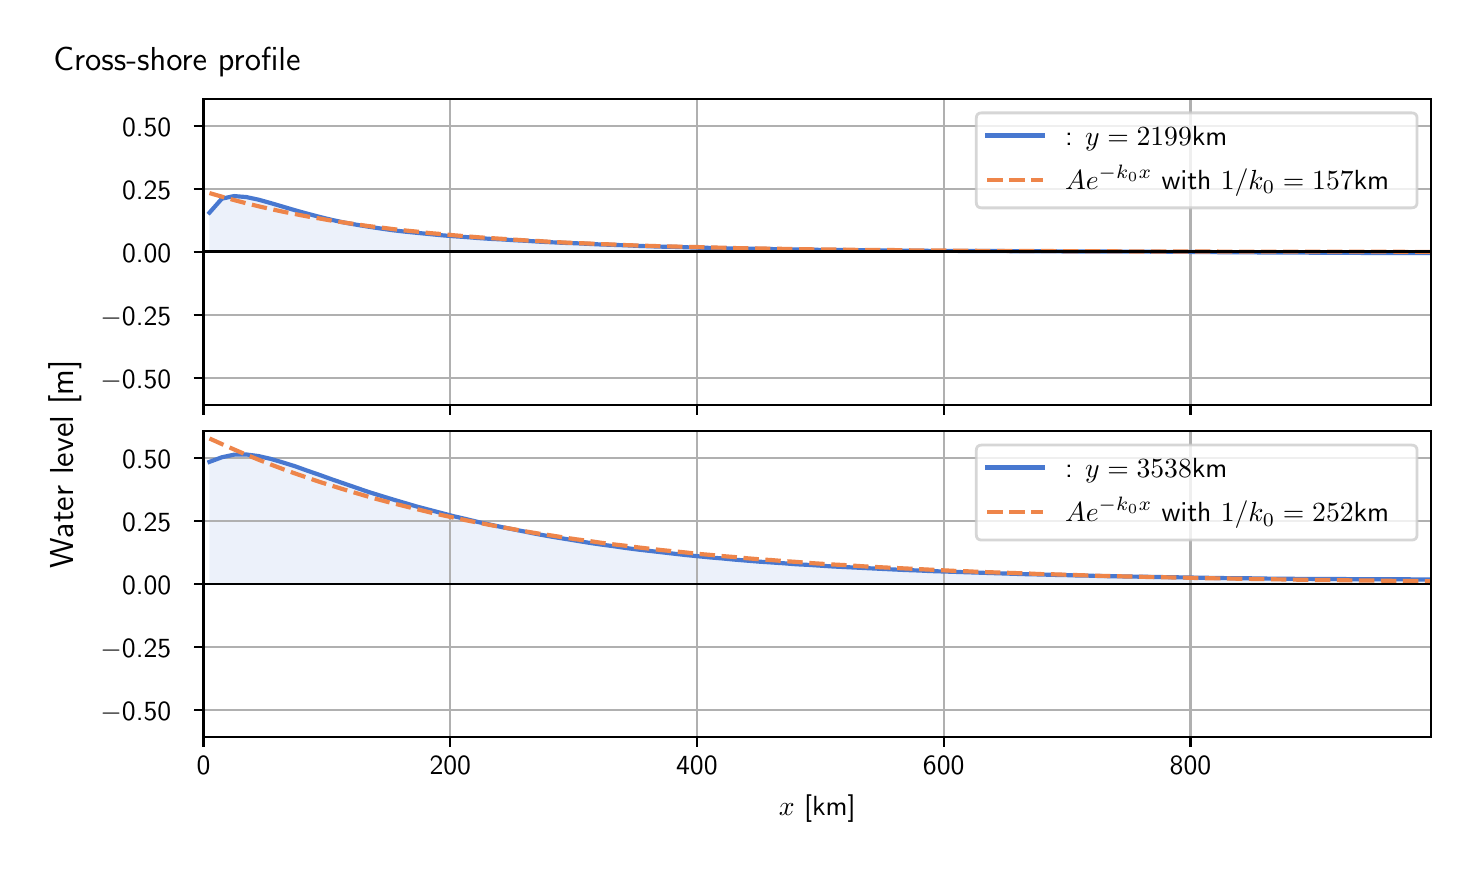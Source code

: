 \begingroup%
\makeatletter%
\begin{pgfpicture}%
\pgfpathrectangle{\pgfpointorigin}{\pgfqpoint{7.117in}{4.068in}}%
\pgfusepath{use as bounding box, clip}%
\begin{pgfscope}%
\pgfsetbuttcap%
\pgfsetmiterjoin%
\definecolor{currentfill}{rgb}{1.0,1.0,1.0}%
\pgfsetfillcolor{currentfill}%
\pgfsetlinewidth{0.0pt}%
\definecolor{currentstroke}{rgb}{1.0,1.0,1.0}%
\pgfsetstrokecolor{currentstroke}%
\pgfsetdash{}{0pt}%
\pgfpathmoveto{\pgfqpoint{0.0in}{0.0in}}%
\pgfpathlineto{\pgfqpoint{7.117in}{0.0in}}%
\pgfpathlineto{\pgfqpoint{7.117in}{4.068in}}%
\pgfpathlineto{\pgfqpoint{0.0in}{4.068in}}%
\pgfpathlineto{\pgfqpoint{0.0in}{0.0in}}%
\pgfpathclose%
\pgfusepath{fill}%
\end{pgfscope}%
\begin{pgfscope}%
\pgfsetbuttcap%
\pgfsetmiterjoin%
\definecolor{currentfill}{rgb}{1.0,1.0,1.0}%
\pgfsetfillcolor{currentfill}%
\pgfsetlinewidth{0.0pt}%
\definecolor{currentstroke}{rgb}{0.0,0.0,0.0}%
\pgfsetstrokecolor{currentstroke}%
\pgfsetstrokeopacity{0.0}%
\pgfsetdash{}{0pt}%
\pgfpathmoveto{\pgfqpoint{0.879in}{2.182in}}%
\pgfpathlineto{\pgfqpoint{7.017in}{2.182in}}%
\pgfpathlineto{\pgfqpoint{7.017in}{3.711in}}%
\pgfpathlineto{\pgfqpoint{0.879in}{3.711in}}%
\pgfpathlineto{\pgfqpoint{0.879in}{2.182in}}%
\pgfpathclose%
\pgfusepath{fill}%
\end{pgfscope}%
\begin{pgfscope}%
\pgfpathrectangle{\pgfqpoint{0.879in}{2.182in}}{\pgfqpoint{6.138in}{1.529in}}%
\pgfusepath{clip}%
\pgfsetbuttcap%
\pgfsetroundjoin%
\definecolor{currentfill}{rgb}{0.282,0.471,0.816}%
\pgfsetfillcolor{currentfill}%
\pgfsetfillopacity{0.1}%
\pgfsetlinewidth{0.0pt}%
\definecolor{currentstroke}{rgb}{0.0,0.0,0.0}%
\pgfsetstrokecolor{currentstroke}%
\pgfsetdash{}{0pt}%
\pgfpathmoveto{\pgfqpoint{0.909in}{2.947in}}%
\pgfpathlineto{\pgfqpoint{0.909in}{3.143in}}%
\pgfpathlineto{\pgfqpoint{0.971in}{3.213in}}%
\pgfpathlineto{\pgfqpoint{1.032in}{3.226in}}%
\pgfpathlineto{\pgfqpoint{1.093in}{3.221in}}%
\pgfpathlineto{\pgfqpoint{1.154in}{3.208in}}%
\pgfpathlineto{\pgfqpoint{1.215in}{3.191in}}%
\pgfpathlineto{\pgfqpoint{1.276in}{3.173in}}%
\pgfpathlineto{\pgfqpoint{1.337in}{3.155in}}%
\pgfpathlineto{\pgfqpoint{1.398in}{3.138in}}%
\pgfpathlineto{\pgfqpoint{1.459in}{3.122in}}%
\pgfpathlineto{\pgfqpoint{1.52in}{3.107in}}%
\pgfpathlineto{\pgfqpoint{1.581in}{3.094in}}%
\pgfpathlineto{\pgfqpoint{1.642in}{3.083in}}%
\pgfpathlineto{\pgfqpoint{1.703in}{3.073in}}%
\pgfpathlineto{\pgfqpoint{1.764in}{3.064in}}%
\pgfpathlineto{\pgfqpoint{1.826in}{3.055in}}%
\pgfpathlineto{\pgfqpoint{1.887in}{3.048in}}%
\pgfpathlineto{\pgfqpoint{1.948in}{3.042in}}%
\pgfpathlineto{\pgfqpoint{2.009in}{3.036in}}%
\pgfpathlineto{\pgfqpoint{2.07in}{3.03in}}%
\pgfpathlineto{\pgfqpoint{2.131in}{3.025in}}%
\pgfpathlineto{\pgfqpoint{2.192in}{3.021in}}%
\pgfpathlineto{\pgfqpoint{2.253in}{3.016in}}%
\pgfpathlineto{\pgfqpoint{2.314in}{3.012in}}%
\pgfpathlineto{\pgfqpoint{2.375in}{3.009in}}%
\pgfpathlineto{\pgfqpoint{2.436in}{3.005in}}%
\pgfpathlineto{\pgfqpoint{2.497in}{3.002in}}%
\pgfpathlineto{\pgfqpoint{2.558in}{2.998in}}%
\pgfpathlineto{\pgfqpoint{2.619in}{2.995in}}%
\pgfpathlineto{\pgfqpoint{2.681in}{2.992in}}%
\pgfpathlineto{\pgfqpoint{2.742in}{2.99in}}%
\pgfpathlineto{\pgfqpoint{2.803in}{2.987in}}%
\pgfpathlineto{\pgfqpoint{2.864in}{2.984in}}%
\pgfpathlineto{\pgfqpoint{2.925in}{2.982in}}%
\pgfpathlineto{\pgfqpoint{2.986in}{2.98in}}%
\pgfpathlineto{\pgfqpoint{3.047in}{2.977in}}%
\pgfpathlineto{\pgfqpoint{3.108in}{2.975in}}%
\pgfpathlineto{\pgfqpoint{3.169in}{2.973in}}%
\pgfpathlineto{\pgfqpoint{3.23in}{2.972in}}%
\pgfpathlineto{\pgfqpoint{3.291in}{2.97in}}%
\pgfpathlineto{\pgfqpoint{3.352in}{2.968in}}%
\pgfpathlineto{\pgfqpoint{3.413in}{2.967in}}%
\pgfpathlineto{\pgfqpoint{3.474in}{2.965in}}%
\pgfpathlineto{\pgfqpoint{3.536in}{2.964in}}%
\pgfpathlineto{\pgfqpoint{3.597in}{2.963in}}%
\pgfpathlineto{\pgfqpoint{3.658in}{2.962in}}%
\pgfpathlineto{\pgfqpoint{3.719in}{2.961in}}%
\pgfpathlineto{\pgfqpoint{3.78in}{2.96in}}%
\pgfpathlineto{\pgfqpoint{3.841in}{2.959in}}%
\pgfpathlineto{\pgfqpoint{3.902in}{2.958in}}%
\pgfpathlineto{\pgfqpoint{3.963in}{2.957in}}%
\pgfpathlineto{\pgfqpoint{4.024in}{2.956in}}%
\pgfpathlineto{\pgfqpoint{4.085in}{2.956in}}%
\pgfpathlineto{\pgfqpoint{4.146in}{2.955in}}%
\pgfpathlineto{\pgfqpoint{4.207in}{2.955in}}%
\pgfpathlineto{\pgfqpoint{4.268in}{2.954in}}%
\pgfpathlineto{\pgfqpoint{4.329in}{2.953in}}%
\pgfpathlineto{\pgfqpoint{4.391in}{2.953in}}%
\pgfpathlineto{\pgfqpoint{4.452in}{2.953in}}%
\pgfpathlineto{\pgfqpoint{4.513in}{2.952in}}%
\pgfpathlineto{\pgfqpoint{4.574in}{2.952in}}%
\pgfpathlineto{\pgfqpoint{4.635in}{2.952in}}%
\pgfpathlineto{\pgfqpoint{4.696in}{2.951in}}%
\pgfpathlineto{\pgfqpoint{4.757in}{2.951in}}%
\pgfpathlineto{\pgfqpoint{4.818in}{2.951in}}%
\pgfpathlineto{\pgfqpoint{4.879in}{2.951in}}%
\pgfpathlineto{\pgfqpoint{4.94in}{2.95in}}%
\pgfpathlineto{\pgfqpoint{5.001in}{2.95in}}%
\pgfpathlineto{\pgfqpoint{5.062in}{2.95in}}%
\pgfpathlineto{\pgfqpoint{5.123in}{2.95in}}%
\pgfpathlineto{\pgfqpoint{5.184in}{2.949in}}%
\pgfpathlineto{\pgfqpoint{5.246in}{2.949in}}%
\pgfpathlineto{\pgfqpoint{5.307in}{2.949in}}%
\pgfpathlineto{\pgfqpoint{5.368in}{2.949in}}%
\pgfpathlineto{\pgfqpoint{5.429in}{2.949in}}%
\pgfpathlineto{\pgfqpoint{5.49in}{2.948in}}%
\pgfpathlineto{\pgfqpoint{5.551in}{2.948in}}%
\pgfpathlineto{\pgfqpoint{5.612in}{2.948in}}%
\pgfpathlineto{\pgfqpoint{5.673in}{2.947in}}%
\pgfpathlineto{\pgfqpoint{5.734in}{2.947in}}%
\pgfpathlineto{\pgfqpoint{5.795in}{2.947in}}%
\pgfpathlineto{\pgfqpoint{5.856in}{2.946in}}%
\pgfpathlineto{\pgfqpoint{5.917in}{2.946in}}%
\pgfpathlineto{\pgfqpoint{5.978in}{2.945in}}%
\pgfpathlineto{\pgfqpoint{6.04in}{2.945in}}%
\pgfpathlineto{\pgfqpoint{6.101in}{2.945in}}%
\pgfpathlineto{\pgfqpoint{6.162in}{2.944in}}%
\pgfpathlineto{\pgfqpoint{6.223in}{2.944in}}%
\pgfpathlineto{\pgfqpoint{6.284in}{2.943in}}%
\pgfpathlineto{\pgfqpoint{6.345in}{2.943in}}%
\pgfpathlineto{\pgfqpoint{6.406in}{2.943in}}%
\pgfpathlineto{\pgfqpoint{6.467in}{2.942in}}%
\pgfpathlineto{\pgfqpoint{6.528in}{2.942in}}%
\pgfpathlineto{\pgfqpoint{6.589in}{2.942in}}%
\pgfpathlineto{\pgfqpoint{6.65in}{2.942in}}%
\pgfpathlineto{\pgfqpoint{6.711in}{2.941in}}%
\pgfpathlineto{\pgfqpoint{6.772in}{2.941in}}%
\pgfpathlineto{\pgfqpoint{6.833in}{2.941in}}%
\pgfpathlineto{\pgfqpoint{6.895in}{2.941in}}%
\pgfpathlineto{\pgfqpoint{6.956in}{2.941in}}%
\pgfpathlineto{\pgfqpoint{7.017in}{2.941in}}%
\pgfpathlineto{\pgfqpoint{7.017in}{2.947in}}%
\pgfpathlineto{\pgfqpoint{7.017in}{2.947in}}%
\pgfpathlineto{\pgfqpoint{6.956in}{2.947in}}%
\pgfpathlineto{\pgfqpoint{6.895in}{2.947in}}%
\pgfpathlineto{\pgfqpoint{6.833in}{2.947in}}%
\pgfpathlineto{\pgfqpoint{6.772in}{2.947in}}%
\pgfpathlineto{\pgfqpoint{6.711in}{2.947in}}%
\pgfpathlineto{\pgfqpoint{6.65in}{2.947in}}%
\pgfpathlineto{\pgfqpoint{6.589in}{2.947in}}%
\pgfpathlineto{\pgfqpoint{6.528in}{2.947in}}%
\pgfpathlineto{\pgfqpoint{6.467in}{2.947in}}%
\pgfpathlineto{\pgfqpoint{6.406in}{2.947in}}%
\pgfpathlineto{\pgfqpoint{6.345in}{2.947in}}%
\pgfpathlineto{\pgfqpoint{6.284in}{2.947in}}%
\pgfpathlineto{\pgfqpoint{6.223in}{2.947in}}%
\pgfpathlineto{\pgfqpoint{6.162in}{2.947in}}%
\pgfpathlineto{\pgfqpoint{6.101in}{2.947in}}%
\pgfpathlineto{\pgfqpoint{6.04in}{2.947in}}%
\pgfpathlineto{\pgfqpoint{5.978in}{2.947in}}%
\pgfpathlineto{\pgfqpoint{5.917in}{2.947in}}%
\pgfpathlineto{\pgfqpoint{5.856in}{2.947in}}%
\pgfpathlineto{\pgfqpoint{5.795in}{2.947in}}%
\pgfpathlineto{\pgfqpoint{5.734in}{2.947in}}%
\pgfpathlineto{\pgfqpoint{5.673in}{2.947in}}%
\pgfpathlineto{\pgfqpoint{5.612in}{2.947in}}%
\pgfpathlineto{\pgfqpoint{5.551in}{2.947in}}%
\pgfpathlineto{\pgfqpoint{5.49in}{2.947in}}%
\pgfpathlineto{\pgfqpoint{5.429in}{2.947in}}%
\pgfpathlineto{\pgfqpoint{5.368in}{2.947in}}%
\pgfpathlineto{\pgfqpoint{5.307in}{2.947in}}%
\pgfpathlineto{\pgfqpoint{5.246in}{2.947in}}%
\pgfpathlineto{\pgfqpoint{5.184in}{2.947in}}%
\pgfpathlineto{\pgfqpoint{5.123in}{2.947in}}%
\pgfpathlineto{\pgfqpoint{5.062in}{2.947in}}%
\pgfpathlineto{\pgfqpoint{5.001in}{2.947in}}%
\pgfpathlineto{\pgfqpoint{4.94in}{2.947in}}%
\pgfpathlineto{\pgfqpoint{4.879in}{2.947in}}%
\pgfpathlineto{\pgfqpoint{4.818in}{2.947in}}%
\pgfpathlineto{\pgfqpoint{4.757in}{2.947in}}%
\pgfpathlineto{\pgfqpoint{4.696in}{2.947in}}%
\pgfpathlineto{\pgfqpoint{4.635in}{2.947in}}%
\pgfpathlineto{\pgfqpoint{4.574in}{2.947in}}%
\pgfpathlineto{\pgfqpoint{4.513in}{2.947in}}%
\pgfpathlineto{\pgfqpoint{4.452in}{2.947in}}%
\pgfpathlineto{\pgfqpoint{4.391in}{2.947in}}%
\pgfpathlineto{\pgfqpoint{4.329in}{2.947in}}%
\pgfpathlineto{\pgfqpoint{4.268in}{2.947in}}%
\pgfpathlineto{\pgfqpoint{4.207in}{2.947in}}%
\pgfpathlineto{\pgfqpoint{4.146in}{2.947in}}%
\pgfpathlineto{\pgfqpoint{4.085in}{2.947in}}%
\pgfpathlineto{\pgfqpoint{4.024in}{2.947in}}%
\pgfpathlineto{\pgfqpoint{3.963in}{2.947in}}%
\pgfpathlineto{\pgfqpoint{3.902in}{2.947in}}%
\pgfpathlineto{\pgfqpoint{3.841in}{2.947in}}%
\pgfpathlineto{\pgfqpoint{3.78in}{2.947in}}%
\pgfpathlineto{\pgfqpoint{3.719in}{2.947in}}%
\pgfpathlineto{\pgfqpoint{3.658in}{2.947in}}%
\pgfpathlineto{\pgfqpoint{3.597in}{2.947in}}%
\pgfpathlineto{\pgfqpoint{3.536in}{2.947in}}%
\pgfpathlineto{\pgfqpoint{3.474in}{2.947in}}%
\pgfpathlineto{\pgfqpoint{3.413in}{2.947in}}%
\pgfpathlineto{\pgfqpoint{3.352in}{2.947in}}%
\pgfpathlineto{\pgfqpoint{3.291in}{2.947in}}%
\pgfpathlineto{\pgfqpoint{3.23in}{2.947in}}%
\pgfpathlineto{\pgfqpoint{3.169in}{2.947in}}%
\pgfpathlineto{\pgfqpoint{3.108in}{2.947in}}%
\pgfpathlineto{\pgfqpoint{3.047in}{2.947in}}%
\pgfpathlineto{\pgfqpoint{2.986in}{2.947in}}%
\pgfpathlineto{\pgfqpoint{2.925in}{2.947in}}%
\pgfpathlineto{\pgfqpoint{2.864in}{2.947in}}%
\pgfpathlineto{\pgfqpoint{2.803in}{2.947in}}%
\pgfpathlineto{\pgfqpoint{2.742in}{2.947in}}%
\pgfpathlineto{\pgfqpoint{2.681in}{2.947in}}%
\pgfpathlineto{\pgfqpoint{2.619in}{2.947in}}%
\pgfpathlineto{\pgfqpoint{2.558in}{2.947in}}%
\pgfpathlineto{\pgfqpoint{2.497in}{2.947in}}%
\pgfpathlineto{\pgfqpoint{2.436in}{2.947in}}%
\pgfpathlineto{\pgfqpoint{2.375in}{2.947in}}%
\pgfpathlineto{\pgfqpoint{2.314in}{2.947in}}%
\pgfpathlineto{\pgfqpoint{2.253in}{2.947in}}%
\pgfpathlineto{\pgfqpoint{2.192in}{2.947in}}%
\pgfpathlineto{\pgfqpoint{2.131in}{2.947in}}%
\pgfpathlineto{\pgfqpoint{2.07in}{2.947in}}%
\pgfpathlineto{\pgfqpoint{2.009in}{2.947in}}%
\pgfpathlineto{\pgfqpoint{1.948in}{2.947in}}%
\pgfpathlineto{\pgfqpoint{1.887in}{2.947in}}%
\pgfpathlineto{\pgfqpoint{1.826in}{2.947in}}%
\pgfpathlineto{\pgfqpoint{1.764in}{2.947in}}%
\pgfpathlineto{\pgfqpoint{1.703in}{2.947in}}%
\pgfpathlineto{\pgfqpoint{1.642in}{2.947in}}%
\pgfpathlineto{\pgfqpoint{1.581in}{2.947in}}%
\pgfpathlineto{\pgfqpoint{1.52in}{2.947in}}%
\pgfpathlineto{\pgfqpoint{1.459in}{2.947in}}%
\pgfpathlineto{\pgfqpoint{1.398in}{2.947in}}%
\pgfpathlineto{\pgfqpoint{1.337in}{2.947in}}%
\pgfpathlineto{\pgfqpoint{1.276in}{2.947in}}%
\pgfpathlineto{\pgfqpoint{1.215in}{2.947in}}%
\pgfpathlineto{\pgfqpoint{1.154in}{2.947in}}%
\pgfpathlineto{\pgfqpoint{1.093in}{2.947in}}%
\pgfpathlineto{\pgfqpoint{1.032in}{2.947in}}%
\pgfpathlineto{\pgfqpoint{0.971in}{2.947in}}%
\pgfpathlineto{\pgfqpoint{0.909in}{2.947in}}%
\pgfpathlineto{\pgfqpoint{0.909in}{2.947in}}%
\pgfpathclose%
\pgfusepath{fill}%
\end{pgfscope}%
\begin{pgfscope}%
\pgfpathrectangle{\pgfqpoint{0.879in}{2.182in}}{\pgfqpoint{6.138in}{1.529in}}%
\pgfusepath{clip}%
\pgfsetrectcap%
\pgfsetroundjoin%
\pgfsetlinewidth{0.803pt}%
\definecolor{currentstroke}{rgb}{0.69,0.69,0.69}%
\pgfsetstrokecolor{currentstroke}%
\pgfsetdash{}{0pt}%
\pgfpathmoveto{\pgfqpoint{0.879in}{2.182in}}%
\pgfpathlineto{\pgfqpoint{0.879in}{3.711in}}%
\pgfusepath{stroke}%
\end{pgfscope}%
\begin{pgfscope}%
\pgfsetbuttcap%
\pgfsetroundjoin%
\definecolor{currentfill}{rgb}{0.0,0.0,0.0}%
\pgfsetfillcolor{currentfill}%
\pgfsetlinewidth{0.803pt}%
\definecolor{currentstroke}{rgb}{0.0,0.0,0.0}%
\pgfsetstrokecolor{currentstroke}%
\pgfsetdash{}{0pt}%
\pgfsys@defobject{currentmarker}{\pgfqpoint{0.0in}{-0.049in}}{\pgfqpoint{0.0in}{0.0in}}{%
\pgfpathmoveto{\pgfqpoint{0.0in}{0.0in}}%
\pgfpathlineto{\pgfqpoint{0.0in}{-0.049in}}%
\pgfusepath{stroke,fill}%
}%
\begin{pgfscope}%
\pgfsys@transformshift{0.879in}{2.182in}%
\pgfsys@useobject{currentmarker}{}%
\end{pgfscope}%
\end{pgfscope}%
\begin{pgfscope}%
\pgfpathrectangle{\pgfqpoint{0.879in}{2.182in}}{\pgfqpoint{6.138in}{1.529in}}%
\pgfusepath{clip}%
\pgfsetrectcap%
\pgfsetroundjoin%
\pgfsetlinewidth{0.803pt}%
\definecolor{currentstroke}{rgb}{0.69,0.69,0.69}%
\pgfsetstrokecolor{currentstroke}%
\pgfsetdash{}{0pt}%
\pgfpathmoveto{\pgfqpoint{2.113in}{2.182in}}%
\pgfpathlineto{\pgfqpoint{2.113in}{3.711in}}%
\pgfusepath{stroke}%
\end{pgfscope}%
\begin{pgfscope}%
\pgfsetbuttcap%
\pgfsetroundjoin%
\definecolor{currentfill}{rgb}{0.0,0.0,0.0}%
\pgfsetfillcolor{currentfill}%
\pgfsetlinewidth{0.803pt}%
\definecolor{currentstroke}{rgb}{0.0,0.0,0.0}%
\pgfsetstrokecolor{currentstroke}%
\pgfsetdash{}{0pt}%
\pgfsys@defobject{currentmarker}{\pgfqpoint{0.0in}{-0.049in}}{\pgfqpoint{0.0in}{0.0in}}{%
\pgfpathmoveto{\pgfqpoint{0.0in}{0.0in}}%
\pgfpathlineto{\pgfqpoint{0.0in}{-0.049in}}%
\pgfusepath{stroke,fill}%
}%
\begin{pgfscope}%
\pgfsys@transformshift{2.113in}{2.182in}%
\pgfsys@useobject{currentmarker}{}%
\end{pgfscope}%
\end{pgfscope}%
\begin{pgfscope}%
\pgfpathrectangle{\pgfqpoint{0.879in}{2.182in}}{\pgfqpoint{6.138in}{1.529in}}%
\pgfusepath{clip}%
\pgfsetrectcap%
\pgfsetroundjoin%
\pgfsetlinewidth{0.803pt}%
\definecolor{currentstroke}{rgb}{0.69,0.69,0.69}%
\pgfsetstrokecolor{currentstroke}%
\pgfsetdash{}{0pt}%
\pgfpathmoveto{\pgfqpoint{3.346in}{2.182in}}%
\pgfpathlineto{\pgfqpoint{3.346in}{3.711in}}%
\pgfusepath{stroke}%
\end{pgfscope}%
\begin{pgfscope}%
\pgfsetbuttcap%
\pgfsetroundjoin%
\definecolor{currentfill}{rgb}{0.0,0.0,0.0}%
\pgfsetfillcolor{currentfill}%
\pgfsetlinewidth{0.803pt}%
\definecolor{currentstroke}{rgb}{0.0,0.0,0.0}%
\pgfsetstrokecolor{currentstroke}%
\pgfsetdash{}{0pt}%
\pgfsys@defobject{currentmarker}{\pgfqpoint{0.0in}{-0.049in}}{\pgfqpoint{0.0in}{0.0in}}{%
\pgfpathmoveto{\pgfqpoint{0.0in}{0.0in}}%
\pgfpathlineto{\pgfqpoint{0.0in}{-0.049in}}%
\pgfusepath{stroke,fill}%
}%
\begin{pgfscope}%
\pgfsys@transformshift{3.346in}{2.182in}%
\pgfsys@useobject{currentmarker}{}%
\end{pgfscope}%
\end{pgfscope}%
\begin{pgfscope}%
\pgfpathrectangle{\pgfqpoint{0.879in}{2.182in}}{\pgfqpoint{6.138in}{1.529in}}%
\pgfusepath{clip}%
\pgfsetrectcap%
\pgfsetroundjoin%
\pgfsetlinewidth{0.803pt}%
\definecolor{currentstroke}{rgb}{0.69,0.69,0.69}%
\pgfsetstrokecolor{currentstroke}%
\pgfsetdash{}{0pt}%
\pgfpathmoveto{\pgfqpoint{4.58in}{2.182in}}%
\pgfpathlineto{\pgfqpoint{4.58in}{3.711in}}%
\pgfusepath{stroke}%
\end{pgfscope}%
\begin{pgfscope}%
\pgfsetbuttcap%
\pgfsetroundjoin%
\definecolor{currentfill}{rgb}{0.0,0.0,0.0}%
\pgfsetfillcolor{currentfill}%
\pgfsetlinewidth{0.803pt}%
\definecolor{currentstroke}{rgb}{0.0,0.0,0.0}%
\pgfsetstrokecolor{currentstroke}%
\pgfsetdash{}{0pt}%
\pgfsys@defobject{currentmarker}{\pgfqpoint{0.0in}{-0.049in}}{\pgfqpoint{0.0in}{0.0in}}{%
\pgfpathmoveto{\pgfqpoint{0.0in}{0.0in}}%
\pgfpathlineto{\pgfqpoint{0.0in}{-0.049in}}%
\pgfusepath{stroke,fill}%
}%
\begin{pgfscope}%
\pgfsys@transformshift{4.58in}{2.182in}%
\pgfsys@useobject{currentmarker}{}%
\end{pgfscope}%
\end{pgfscope}%
\begin{pgfscope}%
\pgfpathrectangle{\pgfqpoint{0.879in}{2.182in}}{\pgfqpoint{6.138in}{1.529in}}%
\pgfusepath{clip}%
\pgfsetrectcap%
\pgfsetroundjoin%
\pgfsetlinewidth{0.803pt}%
\definecolor{currentstroke}{rgb}{0.69,0.69,0.69}%
\pgfsetstrokecolor{currentstroke}%
\pgfsetdash{}{0pt}%
\pgfpathmoveto{\pgfqpoint{5.814in}{2.182in}}%
\pgfpathlineto{\pgfqpoint{5.814in}{3.711in}}%
\pgfusepath{stroke}%
\end{pgfscope}%
\begin{pgfscope}%
\pgfsetbuttcap%
\pgfsetroundjoin%
\definecolor{currentfill}{rgb}{0.0,0.0,0.0}%
\pgfsetfillcolor{currentfill}%
\pgfsetlinewidth{0.803pt}%
\definecolor{currentstroke}{rgb}{0.0,0.0,0.0}%
\pgfsetstrokecolor{currentstroke}%
\pgfsetdash{}{0pt}%
\pgfsys@defobject{currentmarker}{\pgfqpoint{0.0in}{-0.049in}}{\pgfqpoint{0.0in}{0.0in}}{%
\pgfpathmoveto{\pgfqpoint{0.0in}{0.0in}}%
\pgfpathlineto{\pgfqpoint{0.0in}{-0.049in}}%
\pgfusepath{stroke,fill}%
}%
\begin{pgfscope}%
\pgfsys@transformshift{5.814in}{2.182in}%
\pgfsys@useobject{currentmarker}{}%
\end{pgfscope}%
\end{pgfscope}%
\begin{pgfscope}%
\pgfpathrectangle{\pgfqpoint{0.879in}{2.182in}}{\pgfqpoint{6.138in}{1.529in}}%
\pgfusepath{clip}%
\pgfsetrectcap%
\pgfsetroundjoin%
\pgfsetlinewidth{0.803pt}%
\definecolor{currentstroke}{rgb}{0.69,0.69,0.69}%
\pgfsetstrokecolor{currentstroke}%
\pgfsetdash{}{0pt}%
\pgfpathmoveto{\pgfqpoint{0.879in}{2.317in}}%
\pgfpathlineto{\pgfqpoint{7.017in}{2.317in}}%
\pgfusepath{stroke}%
\end{pgfscope}%
\begin{pgfscope}%
\pgfsetbuttcap%
\pgfsetroundjoin%
\definecolor{currentfill}{rgb}{0.0,0.0,0.0}%
\pgfsetfillcolor{currentfill}%
\pgfsetlinewidth{0.803pt}%
\definecolor{currentstroke}{rgb}{0.0,0.0,0.0}%
\pgfsetstrokecolor{currentstroke}%
\pgfsetdash{}{0pt}%
\pgfsys@defobject{currentmarker}{\pgfqpoint{-0.049in}{0.0in}}{\pgfqpoint{-0.0in}{0.0in}}{%
\pgfpathmoveto{\pgfqpoint{-0.0in}{0.0in}}%
\pgfpathlineto{\pgfqpoint{-0.049in}{0.0in}}%
\pgfusepath{stroke,fill}%
}%
\begin{pgfscope}%
\pgfsys@transformshift{0.879in}{2.317in}%
\pgfsys@useobject{currentmarker}{}%
\end{pgfscope}%
\end{pgfscope}%
\begin{pgfscope}%
\definecolor{textcolor}{rgb}{0.0,0.0,0.0}%
\pgfsetstrokecolor{textcolor}%
\pgfsetfillcolor{textcolor}%
\pgftext[x=0.364in, y=2.264in, left, base]{\color{textcolor}\sffamily\fontsize{10.0}{12.0}\selectfont \ensuremath{-}0.50}%
\end{pgfscope}%
\begin{pgfscope}%
\pgfpathrectangle{\pgfqpoint{0.879in}{2.182in}}{\pgfqpoint{6.138in}{1.529in}}%
\pgfusepath{clip}%
\pgfsetrectcap%
\pgfsetroundjoin%
\pgfsetlinewidth{0.803pt}%
\definecolor{currentstroke}{rgb}{0.69,0.69,0.69}%
\pgfsetstrokecolor{currentstroke}%
\pgfsetdash{}{0pt}%
\pgfpathmoveto{\pgfqpoint{0.879in}{2.632in}}%
\pgfpathlineto{\pgfqpoint{7.017in}{2.632in}}%
\pgfusepath{stroke}%
\end{pgfscope}%
\begin{pgfscope}%
\pgfsetbuttcap%
\pgfsetroundjoin%
\definecolor{currentfill}{rgb}{0.0,0.0,0.0}%
\pgfsetfillcolor{currentfill}%
\pgfsetlinewidth{0.803pt}%
\definecolor{currentstroke}{rgb}{0.0,0.0,0.0}%
\pgfsetstrokecolor{currentstroke}%
\pgfsetdash{}{0pt}%
\pgfsys@defobject{currentmarker}{\pgfqpoint{-0.049in}{0.0in}}{\pgfqpoint{-0.0in}{0.0in}}{%
\pgfpathmoveto{\pgfqpoint{-0.0in}{0.0in}}%
\pgfpathlineto{\pgfqpoint{-0.049in}{0.0in}}%
\pgfusepath{stroke,fill}%
}%
\begin{pgfscope}%
\pgfsys@transformshift{0.879in}{2.632in}%
\pgfsys@useobject{currentmarker}{}%
\end{pgfscope}%
\end{pgfscope}%
\begin{pgfscope}%
\definecolor{textcolor}{rgb}{0.0,0.0,0.0}%
\pgfsetstrokecolor{textcolor}%
\pgfsetfillcolor{textcolor}%
\pgftext[x=0.364in, y=2.579in, left, base]{\color{textcolor}\sffamily\fontsize{10.0}{12.0}\selectfont \ensuremath{-}0.25}%
\end{pgfscope}%
\begin{pgfscope}%
\pgfpathrectangle{\pgfqpoint{0.879in}{2.182in}}{\pgfqpoint{6.138in}{1.529in}}%
\pgfusepath{clip}%
\pgfsetrectcap%
\pgfsetroundjoin%
\pgfsetlinewidth{0.803pt}%
\definecolor{currentstroke}{rgb}{0.69,0.69,0.69}%
\pgfsetstrokecolor{currentstroke}%
\pgfsetdash{}{0pt}%
\pgfpathmoveto{\pgfqpoint{0.879in}{2.947in}}%
\pgfpathlineto{\pgfqpoint{7.017in}{2.947in}}%
\pgfusepath{stroke}%
\end{pgfscope}%
\begin{pgfscope}%
\pgfsetbuttcap%
\pgfsetroundjoin%
\definecolor{currentfill}{rgb}{0.0,0.0,0.0}%
\pgfsetfillcolor{currentfill}%
\pgfsetlinewidth{0.803pt}%
\definecolor{currentstroke}{rgb}{0.0,0.0,0.0}%
\pgfsetstrokecolor{currentstroke}%
\pgfsetdash{}{0pt}%
\pgfsys@defobject{currentmarker}{\pgfqpoint{-0.049in}{0.0in}}{\pgfqpoint{-0.0in}{0.0in}}{%
\pgfpathmoveto{\pgfqpoint{-0.0in}{0.0in}}%
\pgfpathlineto{\pgfqpoint{-0.049in}{0.0in}}%
\pgfusepath{stroke,fill}%
}%
\begin{pgfscope}%
\pgfsys@transformshift{0.879in}{2.947in}%
\pgfsys@useobject{currentmarker}{}%
\end{pgfscope}%
\end{pgfscope}%
\begin{pgfscope}%
\definecolor{textcolor}{rgb}{0.0,0.0,0.0}%
\pgfsetstrokecolor{textcolor}%
\pgfsetfillcolor{textcolor}%
\pgftext[x=0.472in, y=2.894in, left, base]{\color{textcolor}\sffamily\fontsize{10.0}{12.0}\selectfont 0.00}%
\end{pgfscope}%
\begin{pgfscope}%
\pgfpathrectangle{\pgfqpoint{0.879in}{2.182in}}{\pgfqpoint{6.138in}{1.529in}}%
\pgfusepath{clip}%
\pgfsetrectcap%
\pgfsetroundjoin%
\pgfsetlinewidth{0.803pt}%
\definecolor{currentstroke}{rgb}{0.69,0.69,0.69}%
\pgfsetstrokecolor{currentstroke}%
\pgfsetdash{}{0pt}%
\pgfpathmoveto{\pgfqpoint{0.879in}{3.262in}}%
\pgfpathlineto{\pgfqpoint{7.017in}{3.262in}}%
\pgfusepath{stroke}%
\end{pgfscope}%
\begin{pgfscope}%
\pgfsetbuttcap%
\pgfsetroundjoin%
\definecolor{currentfill}{rgb}{0.0,0.0,0.0}%
\pgfsetfillcolor{currentfill}%
\pgfsetlinewidth{0.803pt}%
\definecolor{currentstroke}{rgb}{0.0,0.0,0.0}%
\pgfsetstrokecolor{currentstroke}%
\pgfsetdash{}{0pt}%
\pgfsys@defobject{currentmarker}{\pgfqpoint{-0.049in}{0.0in}}{\pgfqpoint{-0.0in}{0.0in}}{%
\pgfpathmoveto{\pgfqpoint{-0.0in}{0.0in}}%
\pgfpathlineto{\pgfqpoint{-0.049in}{0.0in}}%
\pgfusepath{stroke,fill}%
}%
\begin{pgfscope}%
\pgfsys@transformshift{0.879in}{3.262in}%
\pgfsys@useobject{currentmarker}{}%
\end{pgfscope}%
\end{pgfscope}%
\begin{pgfscope}%
\definecolor{textcolor}{rgb}{0.0,0.0,0.0}%
\pgfsetstrokecolor{textcolor}%
\pgfsetfillcolor{textcolor}%
\pgftext[x=0.472in, y=3.209in, left, base]{\color{textcolor}\sffamily\fontsize{10.0}{12.0}\selectfont 0.25}%
\end{pgfscope}%
\begin{pgfscope}%
\pgfpathrectangle{\pgfqpoint{0.879in}{2.182in}}{\pgfqpoint{6.138in}{1.529in}}%
\pgfusepath{clip}%
\pgfsetrectcap%
\pgfsetroundjoin%
\pgfsetlinewidth{0.803pt}%
\definecolor{currentstroke}{rgb}{0.69,0.69,0.69}%
\pgfsetstrokecolor{currentstroke}%
\pgfsetdash{}{0pt}%
\pgfpathmoveto{\pgfqpoint{0.879in}{3.577in}}%
\pgfpathlineto{\pgfqpoint{7.017in}{3.577in}}%
\pgfusepath{stroke}%
\end{pgfscope}%
\begin{pgfscope}%
\pgfsetbuttcap%
\pgfsetroundjoin%
\definecolor{currentfill}{rgb}{0.0,0.0,0.0}%
\pgfsetfillcolor{currentfill}%
\pgfsetlinewidth{0.803pt}%
\definecolor{currentstroke}{rgb}{0.0,0.0,0.0}%
\pgfsetstrokecolor{currentstroke}%
\pgfsetdash{}{0pt}%
\pgfsys@defobject{currentmarker}{\pgfqpoint{-0.049in}{0.0in}}{\pgfqpoint{-0.0in}{0.0in}}{%
\pgfpathmoveto{\pgfqpoint{-0.0in}{0.0in}}%
\pgfpathlineto{\pgfqpoint{-0.049in}{0.0in}}%
\pgfusepath{stroke,fill}%
}%
\begin{pgfscope}%
\pgfsys@transformshift{0.879in}{3.577in}%
\pgfsys@useobject{currentmarker}{}%
\end{pgfscope}%
\end{pgfscope}%
\begin{pgfscope}%
\definecolor{textcolor}{rgb}{0.0,0.0,0.0}%
\pgfsetstrokecolor{textcolor}%
\pgfsetfillcolor{textcolor}%
\pgftext[x=0.472in, y=3.524in, left, base]{\color{textcolor}\sffamily\fontsize{10.0}{12.0}\selectfont 0.50}%
\end{pgfscope}%
\begin{pgfscope}%
\pgfpathrectangle{\pgfqpoint{0.879in}{2.182in}}{\pgfqpoint{6.138in}{1.529in}}%
\pgfusepath{clip}%
\pgfsetrectcap%
\pgfsetroundjoin%
\pgfsetlinewidth{1.506pt}%
\definecolor{currentstroke}{rgb}{0.282,0.471,0.816}%
\pgfsetstrokecolor{currentstroke}%
\pgfsetdash{}{0pt}%
\pgfpathmoveto{\pgfqpoint{0.909in}{3.143in}}%
\pgfpathlineto{\pgfqpoint{0.971in}{3.213in}}%
\pgfpathlineto{\pgfqpoint{1.032in}{3.226in}}%
\pgfpathlineto{\pgfqpoint{1.093in}{3.221in}}%
\pgfpathlineto{\pgfqpoint{1.154in}{3.208in}}%
\pgfpathlineto{\pgfqpoint{1.215in}{3.191in}}%
\pgfpathlineto{\pgfqpoint{1.276in}{3.173in}}%
\pgfpathlineto{\pgfqpoint{1.337in}{3.155in}}%
\pgfpathlineto{\pgfqpoint{1.398in}{3.138in}}%
\pgfpathlineto{\pgfqpoint{1.459in}{3.122in}}%
\pgfpathlineto{\pgfqpoint{1.52in}{3.107in}}%
\pgfpathlineto{\pgfqpoint{1.581in}{3.094in}}%
\pgfpathlineto{\pgfqpoint{1.642in}{3.083in}}%
\pgfpathlineto{\pgfqpoint{1.703in}{3.073in}}%
\pgfpathlineto{\pgfqpoint{1.764in}{3.064in}}%
\pgfpathlineto{\pgfqpoint{1.826in}{3.055in}}%
\pgfpathlineto{\pgfqpoint{1.887in}{3.048in}}%
\pgfpathlineto{\pgfqpoint{1.948in}{3.042in}}%
\pgfpathlineto{\pgfqpoint{2.009in}{3.036in}}%
\pgfpathlineto{\pgfqpoint{2.07in}{3.03in}}%
\pgfpathlineto{\pgfqpoint{2.131in}{3.025in}}%
\pgfpathlineto{\pgfqpoint{2.192in}{3.021in}}%
\pgfpathlineto{\pgfqpoint{2.253in}{3.016in}}%
\pgfpathlineto{\pgfqpoint{2.314in}{3.012in}}%
\pgfpathlineto{\pgfqpoint{2.375in}{3.009in}}%
\pgfpathlineto{\pgfqpoint{2.436in}{3.005in}}%
\pgfpathlineto{\pgfqpoint{2.497in}{3.002in}}%
\pgfpathlineto{\pgfqpoint{2.558in}{2.998in}}%
\pgfpathlineto{\pgfqpoint{2.619in}{2.995in}}%
\pgfpathlineto{\pgfqpoint{2.681in}{2.992in}}%
\pgfpathlineto{\pgfqpoint{2.742in}{2.99in}}%
\pgfpathlineto{\pgfqpoint{2.803in}{2.987in}}%
\pgfpathlineto{\pgfqpoint{2.864in}{2.984in}}%
\pgfpathlineto{\pgfqpoint{2.925in}{2.982in}}%
\pgfpathlineto{\pgfqpoint{2.986in}{2.98in}}%
\pgfpathlineto{\pgfqpoint{3.047in}{2.977in}}%
\pgfpathlineto{\pgfqpoint{3.108in}{2.975in}}%
\pgfpathlineto{\pgfqpoint{3.169in}{2.973in}}%
\pgfpathlineto{\pgfqpoint{3.23in}{2.972in}}%
\pgfpathlineto{\pgfqpoint{3.291in}{2.97in}}%
\pgfpathlineto{\pgfqpoint{3.352in}{2.968in}}%
\pgfpathlineto{\pgfqpoint{3.413in}{2.967in}}%
\pgfpathlineto{\pgfqpoint{3.474in}{2.965in}}%
\pgfpathlineto{\pgfqpoint{3.536in}{2.964in}}%
\pgfpathlineto{\pgfqpoint{3.597in}{2.963in}}%
\pgfpathlineto{\pgfqpoint{3.658in}{2.962in}}%
\pgfpathlineto{\pgfqpoint{3.719in}{2.961in}}%
\pgfpathlineto{\pgfqpoint{3.78in}{2.96in}}%
\pgfpathlineto{\pgfqpoint{3.841in}{2.959in}}%
\pgfpathlineto{\pgfqpoint{3.902in}{2.958in}}%
\pgfpathlineto{\pgfqpoint{3.963in}{2.957in}}%
\pgfpathlineto{\pgfqpoint{4.024in}{2.956in}}%
\pgfpathlineto{\pgfqpoint{4.085in}{2.956in}}%
\pgfpathlineto{\pgfqpoint{4.146in}{2.955in}}%
\pgfpathlineto{\pgfqpoint{4.207in}{2.955in}}%
\pgfpathlineto{\pgfqpoint{4.268in}{2.954in}}%
\pgfpathlineto{\pgfqpoint{4.329in}{2.953in}}%
\pgfpathlineto{\pgfqpoint{4.391in}{2.953in}}%
\pgfpathlineto{\pgfqpoint{4.452in}{2.953in}}%
\pgfpathlineto{\pgfqpoint{4.513in}{2.952in}}%
\pgfpathlineto{\pgfqpoint{4.574in}{2.952in}}%
\pgfpathlineto{\pgfqpoint{4.635in}{2.952in}}%
\pgfpathlineto{\pgfqpoint{4.696in}{2.951in}}%
\pgfpathlineto{\pgfqpoint{4.757in}{2.951in}}%
\pgfpathlineto{\pgfqpoint{4.818in}{2.951in}}%
\pgfpathlineto{\pgfqpoint{4.879in}{2.951in}}%
\pgfpathlineto{\pgfqpoint{4.94in}{2.95in}}%
\pgfpathlineto{\pgfqpoint{5.001in}{2.95in}}%
\pgfpathlineto{\pgfqpoint{5.062in}{2.95in}}%
\pgfpathlineto{\pgfqpoint{5.123in}{2.95in}}%
\pgfpathlineto{\pgfqpoint{5.184in}{2.949in}}%
\pgfpathlineto{\pgfqpoint{5.246in}{2.949in}}%
\pgfpathlineto{\pgfqpoint{5.307in}{2.949in}}%
\pgfpathlineto{\pgfqpoint{5.368in}{2.949in}}%
\pgfpathlineto{\pgfqpoint{5.429in}{2.949in}}%
\pgfpathlineto{\pgfqpoint{5.49in}{2.948in}}%
\pgfpathlineto{\pgfqpoint{5.551in}{2.948in}}%
\pgfpathlineto{\pgfqpoint{5.612in}{2.948in}}%
\pgfpathlineto{\pgfqpoint{5.673in}{2.947in}}%
\pgfpathlineto{\pgfqpoint{5.734in}{2.947in}}%
\pgfpathlineto{\pgfqpoint{5.795in}{2.947in}}%
\pgfpathlineto{\pgfqpoint{5.856in}{2.946in}}%
\pgfpathlineto{\pgfqpoint{5.917in}{2.946in}}%
\pgfpathlineto{\pgfqpoint{5.978in}{2.945in}}%
\pgfpathlineto{\pgfqpoint{6.04in}{2.945in}}%
\pgfpathlineto{\pgfqpoint{6.101in}{2.945in}}%
\pgfpathlineto{\pgfqpoint{6.162in}{2.944in}}%
\pgfpathlineto{\pgfqpoint{6.223in}{2.944in}}%
\pgfpathlineto{\pgfqpoint{6.284in}{2.943in}}%
\pgfpathlineto{\pgfqpoint{6.345in}{2.943in}}%
\pgfpathlineto{\pgfqpoint{6.406in}{2.943in}}%
\pgfpathlineto{\pgfqpoint{6.467in}{2.942in}}%
\pgfpathlineto{\pgfqpoint{6.528in}{2.942in}}%
\pgfpathlineto{\pgfqpoint{6.589in}{2.942in}}%
\pgfpathlineto{\pgfqpoint{6.65in}{2.942in}}%
\pgfpathlineto{\pgfqpoint{6.711in}{2.941in}}%
\pgfpathlineto{\pgfqpoint{6.772in}{2.941in}}%
\pgfpathlineto{\pgfqpoint{6.833in}{2.941in}}%
\pgfpathlineto{\pgfqpoint{6.895in}{2.941in}}%
\pgfpathlineto{\pgfqpoint{6.956in}{2.941in}}%
\pgfpathlineto{\pgfqpoint{7.017in}{2.941in}}%
\pgfusepath{stroke}%
\end{pgfscope}%
\begin{pgfscope}%
\pgfpathrectangle{\pgfqpoint{0.879in}{2.182in}}{\pgfqpoint{6.138in}{1.529in}}%
\pgfusepath{clip}%
\pgfsetbuttcap%
\pgfsetroundjoin%
\pgfsetlinewidth{1.506pt}%
\definecolor{currentstroke}{rgb}{0.933,0.522,0.29}%
\pgfsetstrokecolor{currentstroke}%
\pgfsetdash{{5.55pt}{2.4pt}}{0.0pt}%
\pgfpathmoveto{\pgfqpoint{0.909in}{3.241in}}%
\pgfpathlineto{\pgfqpoint{0.971in}{3.223in}}%
\pgfpathlineto{\pgfqpoint{1.032in}{3.206in}}%
\pgfpathlineto{\pgfqpoint{1.093in}{3.19in}}%
\pgfpathlineto{\pgfqpoint{1.154in}{3.175in}}%
\pgfpathlineto{\pgfqpoint{1.215in}{3.161in}}%
\pgfpathlineto{\pgfqpoint{1.276in}{3.148in}}%
\pgfpathlineto{\pgfqpoint{1.337in}{3.136in}}%
\pgfpathlineto{\pgfqpoint{1.398in}{3.124in}}%
\pgfpathlineto{\pgfqpoint{1.459in}{3.114in}}%
\pgfpathlineto{\pgfqpoint{1.52in}{3.103in}}%
\pgfpathlineto{\pgfqpoint{1.581in}{3.094in}}%
\pgfpathlineto{\pgfqpoint{1.642in}{3.085in}}%
\pgfpathlineto{\pgfqpoint{1.703in}{3.076in}}%
\pgfpathlineto{\pgfqpoint{1.764in}{3.069in}}%
\pgfpathlineto{\pgfqpoint{1.826in}{3.061in}}%
\pgfpathlineto{\pgfqpoint{1.887in}{3.054in}}%
\pgfpathlineto{\pgfqpoint{1.948in}{3.048in}}%
\pgfpathlineto{\pgfqpoint{2.009in}{3.041in}}%
\pgfpathlineto{\pgfqpoint{2.07in}{3.036in}}%
\pgfpathlineto{\pgfqpoint{2.131in}{3.03in}}%
\pgfpathlineto{\pgfqpoint{2.192in}{3.025in}}%
\pgfpathlineto{\pgfqpoint{2.253in}{3.02in}}%
\pgfpathlineto{\pgfqpoint{2.314in}{3.016in}}%
\pgfpathlineto{\pgfqpoint{2.375in}{3.012in}}%
\pgfpathlineto{\pgfqpoint{2.436in}{3.008in}}%
\pgfpathlineto{\pgfqpoint{2.497in}{3.004in}}%
\pgfpathlineto{\pgfqpoint{2.558in}{3.001in}}%
\pgfpathlineto{\pgfqpoint{2.619in}{2.997in}}%
\pgfpathlineto{\pgfqpoint{2.681in}{2.994in}}%
\pgfpathlineto{\pgfqpoint{2.742in}{2.991in}}%
\pgfpathlineto{\pgfqpoint{2.803in}{2.989in}}%
\pgfpathlineto{\pgfqpoint{2.864in}{2.986in}}%
\pgfpathlineto{\pgfqpoint{2.925in}{2.984in}}%
\pgfpathlineto{\pgfqpoint{2.986in}{2.981in}}%
\pgfpathlineto{\pgfqpoint{3.047in}{2.979in}}%
\pgfpathlineto{\pgfqpoint{3.108in}{2.977in}}%
\pgfpathlineto{\pgfqpoint{3.169in}{2.975in}}%
\pgfpathlineto{\pgfqpoint{3.23in}{2.974in}}%
\pgfpathlineto{\pgfqpoint{3.291in}{2.972in}}%
\pgfpathlineto{\pgfqpoint{3.352in}{2.971in}}%
\pgfpathlineto{\pgfqpoint{3.413in}{2.969in}}%
\pgfpathlineto{\pgfqpoint{3.474in}{2.968in}}%
\pgfpathlineto{\pgfqpoint{3.536in}{2.966in}}%
\pgfpathlineto{\pgfqpoint{3.597in}{2.965in}}%
\pgfpathlineto{\pgfqpoint{3.658in}{2.964in}}%
\pgfpathlineto{\pgfqpoint{3.719in}{2.963in}}%
\pgfpathlineto{\pgfqpoint{3.78in}{2.962in}}%
\pgfpathlineto{\pgfqpoint{3.841in}{2.961in}}%
\pgfpathlineto{\pgfqpoint{3.902in}{2.96in}}%
\pgfpathlineto{\pgfqpoint{3.963in}{2.959in}}%
\pgfpathlineto{\pgfqpoint{4.024in}{2.959in}}%
\pgfpathlineto{\pgfqpoint{4.085in}{2.958in}}%
\pgfpathlineto{\pgfqpoint{4.146in}{2.957in}}%
\pgfpathlineto{\pgfqpoint{4.207in}{2.957in}}%
\pgfpathlineto{\pgfqpoint{4.268in}{2.956in}}%
\pgfpathlineto{\pgfqpoint{4.329in}{2.956in}}%
\pgfpathlineto{\pgfqpoint{4.391in}{2.955in}}%
\pgfpathlineto{\pgfqpoint{4.452in}{2.954in}}%
\pgfpathlineto{\pgfqpoint{4.513in}{2.954in}}%
\pgfpathlineto{\pgfqpoint{4.574in}{2.954in}}%
\pgfpathlineto{\pgfqpoint{4.635in}{2.953in}}%
\pgfpathlineto{\pgfqpoint{4.696in}{2.953in}}%
\pgfpathlineto{\pgfqpoint{4.757in}{2.952in}}%
\pgfpathlineto{\pgfqpoint{4.818in}{2.952in}}%
\pgfpathlineto{\pgfqpoint{4.879in}{2.952in}}%
\pgfpathlineto{\pgfqpoint{4.94in}{2.951in}}%
\pgfpathlineto{\pgfqpoint{5.001in}{2.951in}}%
\pgfpathlineto{\pgfqpoint{5.062in}{2.951in}}%
\pgfpathlineto{\pgfqpoint{5.123in}{2.951in}}%
\pgfpathlineto{\pgfqpoint{5.184in}{2.95in}}%
\pgfpathlineto{\pgfqpoint{5.246in}{2.95in}}%
\pgfpathlineto{\pgfqpoint{5.307in}{2.95in}}%
\pgfpathlineto{\pgfqpoint{5.368in}{2.95in}}%
\pgfpathlineto{\pgfqpoint{5.429in}{2.95in}}%
\pgfpathlineto{\pgfqpoint{5.49in}{2.949in}}%
\pgfpathlineto{\pgfqpoint{5.551in}{2.949in}}%
\pgfpathlineto{\pgfqpoint{5.612in}{2.949in}}%
\pgfpathlineto{\pgfqpoint{5.673in}{2.949in}}%
\pgfpathlineto{\pgfqpoint{5.734in}{2.949in}}%
\pgfpathlineto{\pgfqpoint{5.795in}{2.949in}}%
\pgfpathlineto{\pgfqpoint{5.856in}{2.949in}}%
\pgfpathlineto{\pgfqpoint{5.917in}{2.949in}}%
\pgfpathlineto{\pgfqpoint{5.978in}{2.948in}}%
\pgfpathlineto{\pgfqpoint{6.04in}{2.948in}}%
\pgfpathlineto{\pgfqpoint{6.101in}{2.948in}}%
\pgfpathlineto{\pgfqpoint{6.162in}{2.948in}}%
\pgfpathlineto{\pgfqpoint{6.223in}{2.948in}}%
\pgfpathlineto{\pgfqpoint{6.284in}{2.948in}}%
\pgfpathlineto{\pgfqpoint{6.345in}{2.948in}}%
\pgfpathlineto{\pgfqpoint{6.406in}{2.948in}}%
\pgfpathlineto{\pgfqpoint{6.467in}{2.948in}}%
\pgfpathlineto{\pgfqpoint{6.528in}{2.948in}}%
\pgfpathlineto{\pgfqpoint{6.589in}{2.948in}}%
\pgfpathlineto{\pgfqpoint{6.65in}{2.948in}}%
\pgfpathlineto{\pgfqpoint{6.711in}{2.948in}}%
\pgfpathlineto{\pgfqpoint{6.772in}{2.948in}}%
\pgfpathlineto{\pgfqpoint{6.833in}{2.948in}}%
\pgfpathlineto{\pgfqpoint{6.895in}{2.947in}}%
\pgfpathlineto{\pgfqpoint{6.956in}{2.947in}}%
\pgfpathlineto{\pgfqpoint{7.017in}{2.947in}}%
\pgfusepath{stroke}%
\end{pgfscope}%
\begin{pgfscope}%
\pgfpathrectangle{\pgfqpoint{0.879in}{2.182in}}{\pgfqpoint{6.138in}{1.529in}}%
\pgfusepath{clip}%
\pgfsetrectcap%
\pgfsetroundjoin%
\pgfsetlinewidth{1.004pt}%
\definecolor{currentstroke}{rgb}{0.0,0.0,0.0}%
\pgfsetstrokecolor{currentstroke}%
\pgfsetdash{}{0pt}%
\pgfpathmoveto{\pgfqpoint{0.879in}{2.947in}}%
\pgfpathlineto{\pgfqpoint{7.017in}{2.947in}}%
\pgfusepath{stroke}%
\end{pgfscope}%
\begin{pgfscope}%
\pgfpathrectangle{\pgfqpoint{0.879in}{2.182in}}{\pgfqpoint{6.138in}{1.529in}}%
\pgfusepath{clip}%
\pgfsetrectcap%
\pgfsetroundjoin%
\pgfsetlinewidth{1.004pt}%
\definecolor{currentstroke}{rgb}{0.0,0.0,0.0}%
\pgfsetstrokecolor{currentstroke}%
\pgfsetstrokeopacity{0.5}%
\pgfsetdash{}{0pt}%
\pgfpathmoveto{\pgfqpoint{0.879in}{2.182in}}%
\pgfpathlineto{\pgfqpoint{0.879in}{3.711in}}%
\pgfusepath{stroke}%
\end{pgfscope}%
\begin{pgfscope}%
\pgfsetrectcap%
\pgfsetmiterjoin%
\pgfsetlinewidth{0.803pt}%
\definecolor{currentstroke}{rgb}{0.0,0.0,0.0}%
\pgfsetstrokecolor{currentstroke}%
\pgfsetdash{}{0pt}%
\pgfpathmoveto{\pgfqpoint{0.879in}{2.182in}}%
\pgfpathlineto{\pgfqpoint{0.879in}{3.711in}}%
\pgfusepath{stroke}%
\end{pgfscope}%
\begin{pgfscope}%
\pgfsetrectcap%
\pgfsetmiterjoin%
\pgfsetlinewidth{0.803pt}%
\definecolor{currentstroke}{rgb}{0.0,0.0,0.0}%
\pgfsetstrokecolor{currentstroke}%
\pgfsetdash{}{0pt}%
\pgfpathmoveto{\pgfqpoint{7.017in}{2.182in}}%
\pgfpathlineto{\pgfqpoint{7.017in}{3.711in}}%
\pgfusepath{stroke}%
\end{pgfscope}%
\begin{pgfscope}%
\pgfsetrectcap%
\pgfsetmiterjoin%
\pgfsetlinewidth{0.803pt}%
\definecolor{currentstroke}{rgb}{0.0,0.0,0.0}%
\pgfsetstrokecolor{currentstroke}%
\pgfsetdash{}{0pt}%
\pgfpathmoveto{\pgfqpoint{0.879in}{2.182in}}%
\pgfpathlineto{\pgfqpoint{7.017in}{2.182in}}%
\pgfusepath{stroke}%
\end{pgfscope}%
\begin{pgfscope}%
\pgfsetrectcap%
\pgfsetmiterjoin%
\pgfsetlinewidth{0.803pt}%
\definecolor{currentstroke}{rgb}{0.0,0.0,0.0}%
\pgfsetstrokecolor{currentstroke}%
\pgfsetdash{}{0pt}%
\pgfpathmoveto{\pgfqpoint{0.879in}{3.711in}}%
\pgfpathlineto{\pgfqpoint{7.017in}{3.711in}}%
\pgfusepath{stroke}%
\end{pgfscope}%
\begin{pgfscope}%
\pgfsetbuttcap%
\pgfsetmiterjoin%
\definecolor{currentfill}{rgb}{1.0,1.0,1.0}%
\pgfsetfillcolor{currentfill}%
\pgfsetfillopacity{0.8}%
\pgfsetlinewidth{1.004pt}%
\definecolor{currentstroke}{rgb}{0.8,0.8,0.8}%
\pgfsetstrokecolor{currentstroke}%
\pgfsetstrokeopacity{0.8}%
\pgfsetdash{}{0pt}%
\pgfpathmoveto{\pgfqpoint{4.77in}{3.167in}}%
\pgfpathlineto{\pgfqpoint{6.919in}{3.167in}}%
\pgfpathquadraticcurveto{\pgfqpoint{6.947in}{3.167in}}{\pgfqpoint{6.947in}{3.195in}}%
\pgfpathlineto{\pgfqpoint{6.947in}{3.614in}}%
\pgfpathquadraticcurveto{\pgfqpoint{6.947in}{3.642in}}{\pgfqpoint{6.919in}{3.642in}}%
\pgfpathlineto{\pgfqpoint{4.77in}{3.642in}}%
\pgfpathquadraticcurveto{\pgfqpoint{4.743in}{3.642in}}{\pgfqpoint{4.743in}{3.614in}}%
\pgfpathlineto{\pgfqpoint{4.743in}{3.195in}}%
\pgfpathquadraticcurveto{\pgfqpoint{4.743in}{3.167in}}{\pgfqpoint{4.77in}{3.167in}}%
\pgfpathlineto{\pgfqpoint{4.77in}{3.167in}}%
\pgfpathclose%
\pgfusepath{stroke,fill}%
\end{pgfscope}%
\begin{pgfscope}%
\pgfsetrectcap%
\pgfsetroundjoin%
\pgfsetlinewidth{1.506pt}%
\definecolor{currentstroke}{rgb}{0.282,0.471,0.816}%
\pgfsetstrokecolor{currentstroke}%
\pgfsetdash{}{0pt}%
\pgfpathmoveto{\pgfqpoint{4.798in}{3.529in}}%
\pgfpathlineto{\pgfqpoint{4.937in}{3.529in}}%
\pgfpathlineto{\pgfqpoint{5.076in}{3.529in}}%
\pgfusepath{stroke}%
\end{pgfscope}%
\begin{pgfscope}%
\definecolor{textcolor}{rgb}{0.0,0.0,0.0}%
\pgfsetstrokecolor{textcolor}%
\pgfsetfillcolor{textcolor}%
\pgftext[x=5.187in,y=3.481in,left,base]{\color{textcolor}\sffamily\fontsize{10.0}{12.0}\selectfont : \(\displaystyle y = 2199\)km}%
\end{pgfscope}%
\begin{pgfscope}%
\pgfsetbuttcap%
\pgfsetroundjoin%
\pgfsetlinewidth{1.506pt}%
\definecolor{currentstroke}{rgb}{0.933,0.522,0.29}%
\pgfsetstrokecolor{currentstroke}%
\pgfsetdash{{5.55pt}{2.4pt}}{0.0pt}%
\pgfpathmoveto{\pgfqpoint{4.798in}{3.306in}}%
\pgfpathlineto{\pgfqpoint{4.937in}{3.306in}}%
\pgfpathlineto{\pgfqpoint{5.076in}{3.306in}}%
\pgfusepath{stroke}%
\end{pgfscope}%
\begin{pgfscope}%
\definecolor{textcolor}{rgb}{0.0,0.0,0.0}%
\pgfsetstrokecolor{textcolor}%
\pgfsetfillcolor{textcolor}%
\pgftext[x=5.187in,y=3.258in,left,base]{\color{textcolor}\sffamily\fontsize{10.0}{12.0}\selectfont \(\displaystyle A e^{-k_0 x}\) with \(\displaystyle 1/k_0 = 157\)km}%
\end{pgfscope}%
\begin{pgfscope}%
\pgfsetbuttcap%
\pgfsetmiterjoin%
\definecolor{currentfill}{rgb}{1.0,1.0,1.0}%
\pgfsetfillcolor{currentfill}%
\pgfsetlinewidth{0.0pt}%
\definecolor{currentstroke}{rgb}{0.0,0.0,0.0}%
\pgfsetstrokecolor{currentstroke}%
\pgfsetstrokeopacity{0.0}%
\pgfsetdash{}{0pt}%
\pgfpathmoveto{\pgfqpoint{0.879in}{0.522in}}%
\pgfpathlineto{\pgfqpoint{7.017in}{0.522in}}%
\pgfpathlineto{\pgfqpoint{7.017in}{2.05in}}%
\pgfpathlineto{\pgfqpoint{0.879in}{2.05in}}%
\pgfpathlineto{\pgfqpoint{0.879in}{0.522in}}%
\pgfpathclose%
\pgfusepath{fill}%
\end{pgfscope}%
\begin{pgfscope}%
\pgfpathrectangle{\pgfqpoint{0.879in}{0.522in}}{\pgfqpoint{6.138in}{1.529in}}%
\pgfusepath{clip}%
\pgfsetbuttcap%
\pgfsetroundjoin%
\definecolor{currentfill}{rgb}{0.282,0.471,0.816}%
\pgfsetfillcolor{currentfill}%
\pgfsetfillopacity{0.1}%
\pgfsetlinewidth{0.0pt}%
\definecolor{currentstroke}{rgb}{0.0,0.0,0.0}%
\pgfsetstrokecolor{currentstroke}%
\pgfsetdash{}{0pt}%
\pgfpathmoveto{\pgfqpoint{0.909in}{1.286in}}%
\pgfpathlineto{\pgfqpoint{0.909in}{1.897in}}%
\pgfpathlineto{\pgfqpoint{0.971in}{1.92in}}%
\pgfpathlineto{\pgfqpoint{1.032in}{1.933in}}%
\pgfpathlineto{\pgfqpoint{1.093in}{1.934in}}%
\pgfpathlineto{\pgfqpoint{1.154in}{1.926in}}%
\pgfpathlineto{\pgfqpoint{1.215in}{1.912in}}%
\pgfpathlineto{\pgfqpoint{1.276in}{1.894in}}%
\pgfpathlineto{\pgfqpoint{1.337in}{1.875in}}%
\pgfpathlineto{\pgfqpoint{1.398in}{1.853in}}%
\pgfpathlineto{\pgfqpoint{1.459in}{1.832in}}%
\pgfpathlineto{\pgfqpoint{1.52in}{1.81in}}%
\pgfpathlineto{\pgfqpoint{1.581in}{1.789in}}%
\pgfpathlineto{\pgfqpoint{1.642in}{1.768in}}%
\pgfpathlineto{\pgfqpoint{1.703in}{1.747in}}%
\pgfpathlineto{\pgfqpoint{1.764in}{1.728in}}%
\pgfpathlineto{\pgfqpoint{1.826in}{1.709in}}%
\pgfpathlineto{\pgfqpoint{1.887in}{1.691in}}%
\pgfpathlineto{\pgfqpoint{1.948in}{1.673in}}%
\pgfpathlineto{\pgfqpoint{2.009in}{1.657in}}%
\pgfpathlineto{\pgfqpoint{2.07in}{1.641in}}%
\pgfpathlineto{\pgfqpoint{2.131in}{1.625in}}%
\pgfpathlineto{\pgfqpoint{2.192in}{1.611in}}%
\pgfpathlineto{\pgfqpoint{2.253in}{1.596in}}%
\pgfpathlineto{\pgfqpoint{2.314in}{1.583in}}%
\pgfpathlineto{\pgfqpoint{2.375in}{1.57in}}%
\pgfpathlineto{\pgfqpoint{2.436in}{1.558in}}%
\pgfpathlineto{\pgfqpoint{2.497in}{1.546in}}%
\pgfpathlineto{\pgfqpoint{2.558in}{1.534in}}%
\pgfpathlineto{\pgfqpoint{2.619in}{1.523in}}%
\pgfpathlineto{\pgfqpoint{2.681in}{1.513in}}%
\pgfpathlineto{\pgfqpoint{2.742in}{1.503in}}%
\pgfpathlineto{\pgfqpoint{2.803in}{1.493in}}%
\pgfpathlineto{\pgfqpoint{2.864in}{1.484in}}%
\pgfpathlineto{\pgfqpoint{2.925in}{1.476in}}%
\pgfpathlineto{\pgfqpoint{2.986in}{1.467in}}%
\pgfpathlineto{\pgfqpoint{3.047in}{1.459in}}%
\pgfpathlineto{\pgfqpoint{3.108in}{1.452in}}%
\pgfpathlineto{\pgfqpoint{3.169in}{1.445in}}%
\pgfpathlineto{\pgfqpoint{3.23in}{1.438in}}%
\pgfpathlineto{\pgfqpoint{3.291in}{1.431in}}%
\pgfpathlineto{\pgfqpoint{3.352in}{1.425in}}%
\pgfpathlineto{\pgfqpoint{3.413in}{1.419in}}%
\pgfpathlineto{\pgfqpoint{3.474in}{1.414in}}%
\pgfpathlineto{\pgfqpoint{3.536in}{1.408in}}%
\pgfpathlineto{\pgfqpoint{3.597in}{1.403in}}%
\pgfpathlineto{\pgfqpoint{3.658in}{1.398in}}%
\pgfpathlineto{\pgfqpoint{3.719in}{1.394in}}%
\pgfpathlineto{\pgfqpoint{3.78in}{1.39in}}%
\pgfpathlineto{\pgfqpoint{3.841in}{1.385in}}%
\pgfpathlineto{\pgfqpoint{3.902in}{1.382in}}%
\pgfpathlineto{\pgfqpoint{3.963in}{1.378in}}%
\pgfpathlineto{\pgfqpoint{4.024in}{1.374in}}%
\pgfpathlineto{\pgfqpoint{4.085in}{1.371in}}%
\pgfpathlineto{\pgfqpoint{4.146in}{1.368in}}%
\pgfpathlineto{\pgfqpoint{4.207in}{1.365in}}%
\pgfpathlineto{\pgfqpoint{4.268in}{1.362in}}%
\pgfpathlineto{\pgfqpoint{4.329in}{1.359in}}%
\pgfpathlineto{\pgfqpoint{4.391in}{1.356in}}%
\pgfpathlineto{\pgfqpoint{4.452in}{1.354in}}%
\pgfpathlineto{\pgfqpoint{4.513in}{1.351in}}%
\pgfpathlineto{\pgfqpoint{4.574in}{1.349in}}%
\pgfpathlineto{\pgfqpoint{4.635in}{1.347in}}%
\pgfpathlineto{\pgfqpoint{4.696in}{1.345in}}%
\pgfpathlineto{\pgfqpoint{4.757in}{1.343in}}%
\pgfpathlineto{\pgfqpoint{4.818in}{1.341in}}%
\pgfpathlineto{\pgfqpoint{4.879in}{1.339in}}%
\pgfpathlineto{\pgfqpoint{4.94in}{1.337in}}%
\pgfpathlineto{\pgfqpoint{5.001in}{1.335in}}%
\pgfpathlineto{\pgfqpoint{5.062in}{1.334in}}%
\pgfpathlineto{\pgfqpoint{5.123in}{1.332in}}%
\pgfpathlineto{\pgfqpoint{5.184in}{1.331in}}%
\pgfpathlineto{\pgfqpoint{5.246in}{1.329in}}%
\pgfpathlineto{\pgfqpoint{5.307in}{1.328in}}%
\pgfpathlineto{\pgfqpoint{5.368in}{1.326in}}%
\pgfpathlineto{\pgfqpoint{5.429in}{1.325in}}%
\pgfpathlineto{\pgfqpoint{5.49in}{1.324in}}%
\pgfpathlineto{\pgfqpoint{5.551in}{1.323in}}%
\pgfpathlineto{\pgfqpoint{5.612in}{1.322in}}%
\pgfpathlineto{\pgfqpoint{5.673in}{1.321in}}%
\pgfpathlineto{\pgfqpoint{5.734in}{1.32in}}%
\pgfpathlineto{\pgfqpoint{5.795in}{1.319in}}%
\pgfpathlineto{\pgfqpoint{5.856in}{1.318in}}%
\pgfpathlineto{\pgfqpoint{5.917in}{1.317in}}%
\pgfpathlineto{\pgfqpoint{5.978in}{1.316in}}%
\pgfpathlineto{\pgfqpoint{6.04in}{1.315in}}%
\pgfpathlineto{\pgfqpoint{6.101in}{1.315in}}%
\pgfpathlineto{\pgfqpoint{6.162in}{1.314in}}%
\pgfpathlineto{\pgfqpoint{6.223in}{1.313in}}%
\pgfpathlineto{\pgfqpoint{6.284in}{1.313in}}%
\pgfpathlineto{\pgfqpoint{6.345in}{1.312in}}%
\pgfpathlineto{\pgfqpoint{6.406in}{1.312in}}%
\pgfpathlineto{\pgfqpoint{6.467in}{1.311in}}%
\pgfpathlineto{\pgfqpoint{6.528in}{1.311in}}%
\pgfpathlineto{\pgfqpoint{6.589in}{1.311in}}%
\pgfpathlineto{\pgfqpoint{6.65in}{1.31in}}%
\pgfpathlineto{\pgfqpoint{6.711in}{1.31in}}%
\pgfpathlineto{\pgfqpoint{6.772in}{1.31in}}%
\pgfpathlineto{\pgfqpoint{6.833in}{1.31in}}%
\pgfpathlineto{\pgfqpoint{6.895in}{1.31in}}%
\pgfpathlineto{\pgfqpoint{6.956in}{1.309in}}%
\pgfpathlineto{\pgfqpoint{7.017in}{1.309in}}%
\pgfpathlineto{\pgfqpoint{7.017in}{1.286in}}%
\pgfpathlineto{\pgfqpoint{7.017in}{1.286in}}%
\pgfpathlineto{\pgfqpoint{6.956in}{1.286in}}%
\pgfpathlineto{\pgfqpoint{6.895in}{1.286in}}%
\pgfpathlineto{\pgfqpoint{6.833in}{1.286in}}%
\pgfpathlineto{\pgfqpoint{6.772in}{1.286in}}%
\pgfpathlineto{\pgfqpoint{6.711in}{1.286in}}%
\pgfpathlineto{\pgfqpoint{6.65in}{1.286in}}%
\pgfpathlineto{\pgfqpoint{6.589in}{1.286in}}%
\pgfpathlineto{\pgfqpoint{6.528in}{1.286in}}%
\pgfpathlineto{\pgfqpoint{6.467in}{1.286in}}%
\pgfpathlineto{\pgfqpoint{6.406in}{1.286in}}%
\pgfpathlineto{\pgfqpoint{6.345in}{1.286in}}%
\pgfpathlineto{\pgfqpoint{6.284in}{1.286in}}%
\pgfpathlineto{\pgfqpoint{6.223in}{1.286in}}%
\pgfpathlineto{\pgfqpoint{6.162in}{1.286in}}%
\pgfpathlineto{\pgfqpoint{6.101in}{1.286in}}%
\pgfpathlineto{\pgfqpoint{6.04in}{1.286in}}%
\pgfpathlineto{\pgfqpoint{5.978in}{1.286in}}%
\pgfpathlineto{\pgfqpoint{5.917in}{1.286in}}%
\pgfpathlineto{\pgfqpoint{5.856in}{1.286in}}%
\pgfpathlineto{\pgfqpoint{5.795in}{1.286in}}%
\pgfpathlineto{\pgfqpoint{5.734in}{1.286in}}%
\pgfpathlineto{\pgfqpoint{5.673in}{1.286in}}%
\pgfpathlineto{\pgfqpoint{5.612in}{1.286in}}%
\pgfpathlineto{\pgfqpoint{5.551in}{1.286in}}%
\pgfpathlineto{\pgfqpoint{5.49in}{1.286in}}%
\pgfpathlineto{\pgfqpoint{5.429in}{1.286in}}%
\pgfpathlineto{\pgfqpoint{5.368in}{1.286in}}%
\pgfpathlineto{\pgfqpoint{5.307in}{1.286in}}%
\pgfpathlineto{\pgfqpoint{5.246in}{1.286in}}%
\pgfpathlineto{\pgfqpoint{5.184in}{1.286in}}%
\pgfpathlineto{\pgfqpoint{5.123in}{1.286in}}%
\pgfpathlineto{\pgfqpoint{5.062in}{1.286in}}%
\pgfpathlineto{\pgfqpoint{5.001in}{1.286in}}%
\pgfpathlineto{\pgfqpoint{4.94in}{1.286in}}%
\pgfpathlineto{\pgfqpoint{4.879in}{1.286in}}%
\pgfpathlineto{\pgfqpoint{4.818in}{1.286in}}%
\pgfpathlineto{\pgfqpoint{4.757in}{1.286in}}%
\pgfpathlineto{\pgfqpoint{4.696in}{1.286in}}%
\pgfpathlineto{\pgfqpoint{4.635in}{1.286in}}%
\pgfpathlineto{\pgfqpoint{4.574in}{1.286in}}%
\pgfpathlineto{\pgfqpoint{4.513in}{1.286in}}%
\pgfpathlineto{\pgfqpoint{4.452in}{1.286in}}%
\pgfpathlineto{\pgfqpoint{4.391in}{1.286in}}%
\pgfpathlineto{\pgfqpoint{4.329in}{1.286in}}%
\pgfpathlineto{\pgfqpoint{4.268in}{1.286in}}%
\pgfpathlineto{\pgfqpoint{4.207in}{1.286in}}%
\pgfpathlineto{\pgfqpoint{4.146in}{1.286in}}%
\pgfpathlineto{\pgfqpoint{4.085in}{1.286in}}%
\pgfpathlineto{\pgfqpoint{4.024in}{1.286in}}%
\pgfpathlineto{\pgfqpoint{3.963in}{1.286in}}%
\pgfpathlineto{\pgfqpoint{3.902in}{1.286in}}%
\pgfpathlineto{\pgfqpoint{3.841in}{1.286in}}%
\pgfpathlineto{\pgfqpoint{3.78in}{1.286in}}%
\pgfpathlineto{\pgfqpoint{3.719in}{1.286in}}%
\pgfpathlineto{\pgfqpoint{3.658in}{1.286in}}%
\pgfpathlineto{\pgfqpoint{3.597in}{1.286in}}%
\pgfpathlineto{\pgfqpoint{3.536in}{1.286in}}%
\pgfpathlineto{\pgfqpoint{3.474in}{1.286in}}%
\pgfpathlineto{\pgfqpoint{3.413in}{1.286in}}%
\pgfpathlineto{\pgfqpoint{3.352in}{1.286in}}%
\pgfpathlineto{\pgfqpoint{3.291in}{1.286in}}%
\pgfpathlineto{\pgfqpoint{3.23in}{1.286in}}%
\pgfpathlineto{\pgfqpoint{3.169in}{1.286in}}%
\pgfpathlineto{\pgfqpoint{3.108in}{1.286in}}%
\pgfpathlineto{\pgfqpoint{3.047in}{1.286in}}%
\pgfpathlineto{\pgfqpoint{2.986in}{1.286in}}%
\pgfpathlineto{\pgfqpoint{2.925in}{1.286in}}%
\pgfpathlineto{\pgfqpoint{2.864in}{1.286in}}%
\pgfpathlineto{\pgfqpoint{2.803in}{1.286in}}%
\pgfpathlineto{\pgfqpoint{2.742in}{1.286in}}%
\pgfpathlineto{\pgfqpoint{2.681in}{1.286in}}%
\pgfpathlineto{\pgfqpoint{2.619in}{1.286in}}%
\pgfpathlineto{\pgfqpoint{2.558in}{1.286in}}%
\pgfpathlineto{\pgfqpoint{2.497in}{1.286in}}%
\pgfpathlineto{\pgfqpoint{2.436in}{1.286in}}%
\pgfpathlineto{\pgfqpoint{2.375in}{1.286in}}%
\pgfpathlineto{\pgfqpoint{2.314in}{1.286in}}%
\pgfpathlineto{\pgfqpoint{2.253in}{1.286in}}%
\pgfpathlineto{\pgfqpoint{2.192in}{1.286in}}%
\pgfpathlineto{\pgfqpoint{2.131in}{1.286in}}%
\pgfpathlineto{\pgfqpoint{2.07in}{1.286in}}%
\pgfpathlineto{\pgfqpoint{2.009in}{1.286in}}%
\pgfpathlineto{\pgfqpoint{1.948in}{1.286in}}%
\pgfpathlineto{\pgfqpoint{1.887in}{1.286in}}%
\pgfpathlineto{\pgfqpoint{1.826in}{1.286in}}%
\pgfpathlineto{\pgfqpoint{1.764in}{1.286in}}%
\pgfpathlineto{\pgfqpoint{1.703in}{1.286in}}%
\pgfpathlineto{\pgfqpoint{1.642in}{1.286in}}%
\pgfpathlineto{\pgfqpoint{1.581in}{1.286in}}%
\pgfpathlineto{\pgfqpoint{1.52in}{1.286in}}%
\pgfpathlineto{\pgfqpoint{1.459in}{1.286in}}%
\pgfpathlineto{\pgfqpoint{1.398in}{1.286in}}%
\pgfpathlineto{\pgfqpoint{1.337in}{1.286in}}%
\pgfpathlineto{\pgfqpoint{1.276in}{1.286in}}%
\pgfpathlineto{\pgfqpoint{1.215in}{1.286in}}%
\pgfpathlineto{\pgfqpoint{1.154in}{1.286in}}%
\pgfpathlineto{\pgfqpoint{1.093in}{1.286in}}%
\pgfpathlineto{\pgfqpoint{1.032in}{1.286in}}%
\pgfpathlineto{\pgfqpoint{0.971in}{1.286in}}%
\pgfpathlineto{\pgfqpoint{0.909in}{1.286in}}%
\pgfpathlineto{\pgfqpoint{0.909in}{1.286in}}%
\pgfpathclose%
\pgfusepath{fill}%
\end{pgfscope}%
\begin{pgfscope}%
\pgfpathrectangle{\pgfqpoint{0.879in}{0.522in}}{\pgfqpoint{6.138in}{1.529in}}%
\pgfusepath{clip}%
\pgfsetrectcap%
\pgfsetroundjoin%
\pgfsetlinewidth{0.803pt}%
\definecolor{currentstroke}{rgb}{0.69,0.69,0.69}%
\pgfsetstrokecolor{currentstroke}%
\pgfsetdash{}{0pt}%
\pgfpathmoveto{\pgfqpoint{0.879in}{0.522in}}%
\pgfpathlineto{\pgfqpoint{0.879in}{2.05in}}%
\pgfusepath{stroke}%
\end{pgfscope}%
\begin{pgfscope}%
\pgfsetbuttcap%
\pgfsetroundjoin%
\definecolor{currentfill}{rgb}{0.0,0.0,0.0}%
\pgfsetfillcolor{currentfill}%
\pgfsetlinewidth{0.803pt}%
\definecolor{currentstroke}{rgb}{0.0,0.0,0.0}%
\pgfsetstrokecolor{currentstroke}%
\pgfsetdash{}{0pt}%
\pgfsys@defobject{currentmarker}{\pgfqpoint{0.0in}{-0.049in}}{\pgfqpoint{0.0in}{0.0in}}{%
\pgfpathmoveto{\pgfqpoint{0.0in}{0.0in}}%
\pgfpathlineto{\pgfqpoint{0.0in}{-0.049in}}%
\pgfusepath{stroke,fill}%
}%
\begin{pgfscope}%
\pgfsys@transformshift{0.879in}{0.522in}%
\pgfsys@useobject{currentmarker}{}%
\end{pgfscope}%
\end{pgfscope}%
\begin{pgfscope}%
\definecolor{textcolor}{rgb}{0.0,0.0,0.0}%
\pgfsetstrokecolor{textcolor}%
\pgfsetfillcolor{textcolor}%
\pgftext[x=0.879in,y=0.424in,,top]{\color{textcolor}\sffamily\fontsize{10.0}{12.0}\selectfont 0}%
\end{pgfscope}%
\begin{pgfscope}%
\pgfpathrectangle{\pgfqpoint{0.879in}{0.522in}}{\pgfqpoint{6.138in}{1.529in}}%
\pgfusepath{clip}%
\pgfsetrectcap%
\pgfsetroundjoin%
\pgfsetlinewidth{0.803pt}%
\definecolor{currentstroke}{rgb}{0.69,0.69,0.69}%
\pgfsetstrokecolor{currentstroke}%
\pgfsetdash{}{0pt}%
\pgfpathmoveto{\pgfqpoint{2.113in}{0.522in}}%
\pgfpathlineto{\pgfqpoint{2.113in}{2.05in}}%
\pgfusepath{stroke}%
\end{pgfscope}%
\begin{pgfscope}%
\pgfsetbuttcap%
\pgfsetroundjoin%
\definecolor{currentfill}{rgb}{0.0,0.0,0.0}%
\pgfsetfillcolor{currentfill}%
\pgfsetlinewidth{0.803pt}%
\definecolor{currentstroke}{rgb}{0.0,0.0,0.0}%
\pgfsetstrokecolor{currentstroke}%
\pgfsetdash{}{0pt}%
\pgfsys@defobject{currentmarker}{\pgfqpoint{0.0in}{-0.049in}}{\pgfqpoint{0.0in}{0.0in}}{%
\pgfpathmoveto{\pgfqpoint{0.0in}{0.0in}}%
\pgfpathlineto{\pgfqpoint{0.0in}{-0.049in}}%
\pgfusepath{stroke,fill}%
}%
\begin{pgfscope}%
\pgfsys@transformshift{2.113in}{0.522in}%
\pgfsys@useobject{currentmarker}{}%
\end{pgfscope}%
\end{pgfscope}%
\begin{pgfscope}%
\definecolor{textcolor}{rgb}{0.0,0.0,0.0}%
\pgfsetstrokecolor{textcolor}%
\pgfsetfillcolor{textcolor}%
\pgftext[x=2.113in,y=0.424in,,top]{\color{textcolor}\sffamily\fontsize{10.0}{12.0}\selectfont 200}%
\end{pgfscope}%
\begin{pgfscope}%
\pgfpathrectangle{\pgfqpoint{0.879in}{0.522in}}{\pgfqpoint{6.138in}{1.529in}}%
\pgfusepath{clip}%
\pgfsetrectcap%
\pgfsetroundjoin%
\pgfsetlinewidth{0.803pt}%
\definecolor{currentstroke}{rgb}{0.69,0.69,0.69}%
\pgfsetstrokecolor{currentstroke}%
\pgfsetdash{}{0pt}%
\pgfpathmoveto{\pgfqpoint{3.346in}{0.522in}}%
\pgfpathlineto{\pgfqpoint{3.346in}{2.05in}}%
\pgfusepath{stroke}%
\end{pgfscope}%
\begin{pgfscope}%
\pgfsetbuttcap%
\pgfsetroundjoin%
\definecolor{currentfill}{rgb}{0.0,0.0,0.0}%
\pgfsetfillcolor{currentfill}%
\pgfsetlinewidth{0.803pt}%
\definecolor{currentstroke}{rgb}{0.0,0.0,0.0}%
\pgfsetstrokecolor{currentstroke}%
\pgfsetdash{}{0pt}%
\pgfsys@defobject{currentmarker}{\pgfqpoint{0.0in}{-0.049in}}{\pgfqpoint{0.0in}{0.0in}}{%
\pgfpathmoveto{\pgfqpoint{0.0in}{0.0in}}%
\pgfpathlineto{\pgfqpoint{0.0in}{-0.049in}}%
\pgfusepath{stroke,fill}%
}%
\begin{pgfscope}%
\pgfsys@transformshift{3.346in}{0.522in}%
\pgfsys@useobject{currentmarker}{}%
\end{pgfscope}%
\end{pgfscope}%
\begin{pgfscope}%
\definecolor{textcolor}{rgb}{0.0,0.0,0.0}%
\pgfsetstrokecolor{textcolor}%
\pgfsetfillcolor{textcolor}%
\pgftext[x=3.346in,y=0.424in,,top]{\color{textcolor}\sffamily\fontsize{10.0}{12.0}\selectfont 400}%
\end{pgfscope}%
\begin{pgfscope}%
\pgfpathrectangle{\pgfqpoint{0.879in}{0.522in}}{\pgfqpoint{6.138in}{1.529in}}%
\pgfusepath{clip}%
\pgfsetrectcap%
\pgfsetroundjoin%
\pgfsetlinewidth{0.803pt}%
\definecolor{currentstroke}{rgb}{0.69,0.69,0.69}%
\pgfsetstrokecolor{currentstroke}%
\pgfsetdash{}{0pt}%
\pgfpathmoveto{\pgfqpoint{4.58in}{0.522in}}%
\pgfpathlineto{\pgfqpoint{4.58in}{2.05in}}%
\pgfusepath{stroke}%
\end{pgfscope}%
\begin{pgfscope}%
\pgfsetbuttcap%
\pgfsetroundjoin%
\definecolor{currentfill}{rgb}{0.0,0.0,0.0}%
\pgfsetfillcolor{currentfill}%
\pgfsetlinewidth{0.803pt}%
\definecolor{currentstroke}{rgb}{0.0,0.0,0.0}%
\pgfsetstrokecolor{currentstroke}%
\pgfsetdash{}{0pt}%
\pgfsys@defobject{currentmarker}{\pgfqpoint{0.0in}{-0.049in}}{\pgfqpoint{0.0in}{0.0in}}{%
\pgfpathmoveto{\pgfqpoint{0.0in}{0.0in}}%
\pgfpathlineto{\pgfqpoint{0.0in}{-0.049in}}%
\pgfusepath{stroke,fill}%
}%
\begin{pgfscope}%
\pgfsys@transformshift{4.58in}{0.522in}%
\pgfsys@useobject{currentmarker}{}%
\end{pgfscope}%
\end{pgfscope}%
\begin{pgfscope}%
\definecolor{textcolor}{rgb}{0.0,0.0,0.0}%
\pgfsetstrokecolor{textcolor}%
\pgfsetfillcolor{textcolor}%
\pgftext[x=4.58in,y=0.424in,,top]{\color{textcolor}\sffamily\fontsize{10.0}{12.0}\selectfont 600}%
\end{pgfscope}%
\begin{pgfscope}%
\pgfpathrectangle{\pgfqpoint{0.879in}{0.522in}}{\pgfqpoint{6.138in}{1.529in}}%
\pgfusepath{clip}%
\pgfsetrectcap%
\pgfsetroundjoin%
\pgfsetlinewidth{0.803pt}%
\definecolor{currentstroke}{rgb}{0.69,0.69,0.69}%
\pgfsetstrokecolor{currentstroke}%
\pgfsetdash{}{0pt}%
\pgfpathmoveto{\pgfqpoint{5.814in}{0.522in}}%
\pgfpathlineto{\pgfqpoint{5.814in}{2.05in}}%
\pgfusepath{stroke}%
\end{pgfscope}%
\begin{pgfscope}%
\pgfsetbuttcap%
\pgfsetroundjoin%
\definecolor{currentfill}{rgb}{0.0,0.0,0.0}%
\pgfsetfillcolor{currentfill}%
\pgfsetlinewidth{0.803pt}%
\definecolor{currentstroke}{rgb}{0.0,0.0,0.0}%
\pgfsetstrokecolor{currentstroke}%
\pgfsetdash{}{0pt}%
\pgfsys@defobject{currentmarker}{\pgfqpoint{0.0in}{-0.049in}}{\pgfqpoint{0.0in}{0.0in}}{%
\pgfpathmoveto{\pgfqpoint{0.0in}{0.0in}}%
\pgfpathlineto{\pgfqpoint{0.0in}{-0.049in}}%
\pgfusepath{stroke,fill}%
}%
\begin{pgfscope}%
\pgfsys@transformshift{5.814in}{0.522in}%
\pgfsys@useobject{currentmarker}{}%
\end{pgfscope}%
\end{pgfscope}%
\begin{pgfscope}%
\definecolor{textcolor}{rgb}{0.0,0.0,0.0}%
\pgfsetstrokecolor{textcolor}%
\pgfsetfillcolor{textcolor}%
\pgftext[x=5.814in,y=0.424in,,top]{\color{textcolor}\sffamily\fontsize{10.0}{12.0}\selectfont 800}%
\end{pgfscope}%
\begin{pgfscope}%
\definecolor{textcolor}{rgb}{0.0,0.0,0.0}%
\pgfsetstrokecolor{textcolor}%
\pgfsetfillcolor{textcolor}%
\pgftext[x=3.948in,y=0.234in,,top]{\color{textcolor}\sffamily\fontsize{10.0}{12.0}\selectfont \(\displaystyle x\) [km]}%
\end{pgfscope}%
\begin{pgfscope}%
\pgfpathrectangle{\pgfqpoint{0.879in}{0.522in}}{\pgfqpoint{6.138in}{1.529in}}%
\pgfusepath{clip}%
\pgfsetrectcap%
\pgfsetroundjoin%
\pgfsetlinewidth{0.803pt}%
\definecolor{currentstroke}{rgb}{0.69,0.69,0.69}%
\pgfsetstrokecolor{currentstroke}%
\pgfsetdash{}{0pt}%
\pgfpathmoveto{\pgfqpoint{0.879in}{0.656in}}%
\pgfpathlineto{\pgfqpoint{7.017in}{0.656in}}%
\pgfusepath{stroke}%
\end{pgfscope}%
\begin{pgfscope}%
\pgfsetbuttcap%
\pgfsetroundjoin%
\definecolor{currentfill}{rgb}{0.0,0.0,0.0}%
\pgfsetfillcolor{currentfill}%
\pgfsetlinewidth{0.803pt}%
\definecolor{currentstroke}{rgb}{0.0,0.0,0.0}%
\pgfsetstrokecolor{currentstroke}%
\pgfsetdash{}{0pt}%
\pgfsys@defobject{currentmarker}{\pgfqpoint{-0.049in}{0.0in}}{\pgfqpoint{-0.0in}{0.0in}}{%
\pgfpathmoveto{\pgfqpoint{-0.0in}{0.0in}}%
\pgfpathlineto{\pgfqpoint{-0.049in}{0.0in}}%
\pgfusepath{stroke,fill}%
}%
\begin{pgfscope}%
\pgfsys@transformshift{0.879in}{0.656in}%
\pgfsys@useobject{currentmarker}{}%
\end{pgfscope}%
\end{pgfscope}%
\begin{pgfscope}%
\definecolor{textcolor}{rgb}{0.0,0.0,0.0}%
\pgfsetstrokecolor{textcolor}%
\pgfsetfillcolor{textcolor}%
\pgftext[x=0.364in, y=0.603in, left, base]{\color{textcolor}\sffamily\fontsize{10.0}{12.0}\selectfont \ensuremath{-}0.50}%
\end{pgfscope}%
\begin{pgfscope}%
\pgfpathrectangle{\pgfqpoint{0.879in}{0.522in}}{\pgfqpoint{6.138in}{1.529in}}%
\pgfusepath{clip}%
\pgfsetrectcap%
\pgfsetroundjoin%
\pgfsetlinewidth{0.803pt}%
\definecolor{currentstroke}{rgb}{0.69,0.69,0.69}%
\pgfsetstrokecolor{currentstroke}%
\pgfsetdash{}{0pt}%
\pgfpathmoveto{\pgfqpoint{0.879in}{0.971in}}%
\pgfpathlineto{\pgfqpoint{7.017in}{0.971in}}%
\pgfusepath{stroke}%
\end{pgfscope}%
\begin{pgfscope}%
\pgfsetbuttcap%
\pgfsetroundjoin%
\definecolor{currentfill}{rgb}{0.0,0.0,0.0}%
\pgfsetfillcolor{currentfill}%
\pgfsetlinewidth{0.803pt}%
\definecolor{currentstroke}{rgb}{0.0,0.0,0.0}%
\pgfsetstrokecolor{currentstroke}%
\pgfsetdash{}{0pt}%
\pgfsys@defobject{currentmarker}{\pgfqpoint{-0.049in}{0.0in}}{\pgfqpoint{-0.0in}{0.0in}}{%
\pgfpathmoveto{\pgfqpoint{-0.0in}{0.0in}}%
\pgfpathlineto{\pgfqpoint{-0.049in}{0.0in}}%
\pgfusepath{stroke,fill}%
}%
\begin{pgfscope}%
\pgfsys@transformshift{0.879in}{0.971in}%
\pgfsys@useobject{currentmarker}{}%
\end{pgfscope}%
\end{pgfscope}%
\begin{pgfscope}%
\definecolor{textcolor}{rgb}{0.0,0.0,0.0}%
\pgfsetstrokecolor{textcolor}%
\pgfsetfillcolor{textcolor}%
\pgftext[x=0.364in, y=0.918in, left, base]{\color{textcolor}\sffamily\fontsize{10.0}{12.0}\selectfont \ensuremath{-}0.25}%
\end{pgfscope}%
\begin{pgfscope}%
\pgfpathrectangle{\pgfqpoint{0.879in}{0.522in}}{\pgfqpoint{6.138in}{1.529in}}%
\pgfusepath{clip}%
\pgfsetrectcap%
\pgfsetroundjoin%
\pgfsetlinewidth{0.803pt}%
\definecolor{currentstroke}{rgb}{0.69,0.69,0.69}%
\pgfsetstrokecolor{currentstroke}%
\pgfsetdash{}{0pt}%
\pgfpathmoveto{\pgfqpoint{0.879in}{1.286in}}%
\pgfpathlineto{\pgfqpoint{7.017in}{1.286in}}%
\pgfusepath{stroke}%
\end{pgfscope}%
\begin{pgfscope}%
\pgfsetbuttcap%
\pgfsetroundjoin%
\definecolor{currentfill}{rgb}{0.0,0.0,0.0}%
\pgfsetfillcolor{currentfill}%
\pgfsetlinewidth{0.803pt}%
\definecolor{currentstroke}{rgb}{0.0,0.0,0.0}%
\pgfsetstrokecolor{currentstroke}%
\pgfsetdash{}{0pt}%
\pgfsys@defobject{currentmarker}{\pgfqpoint{-0.049in}{0.0in}}{\pgfqpoint{-0.0in}{0.0in}}{%
\pgfpathmoveto{\pgfqpoint{-0.0in}{0.0in}}%
\pgfpathlineto{\pgfqpoint{-0.049in}{0.0in}}%
\pgfusepath{stroke,fill}%
}%
\begin{pgfscope}%
\pgfsys@transformshift{0.879in}{1.286in}%
\pgfsys@useobject{currentmarker}{}%
\end{pgfscope}%
\end{pgfscope}%
\begin{pgfscope}%
\definecolor{textcolor}{rgb}{0.0,0.0,0.0}%
\pgfsetstrokecolor{textcolor}%
\pgfsetfillcolor{textcolor}%
\pgftext[x=0.472in, y=1.233in, left, base]{\color{textcolor}\sffamily\fontsize{10.0}{12.0}\selectfont 0.00}%
\end{pgfscope}%
\begin{pgfscope}%
\pgfpathrectangle{\pgfqpoint{0.879in}{0.522in}}{\pgfqpoint{6.138in}{1.529in}}%
\pgfusepath{clip}%
\pgfsetrectcap%
\pgfsetroundjoin%
\pgfsetlinewidth{0.803pt}%
\definecolor{currentstroke}{rgb}{0.69,0.69,0.69}%
\pgfsetstrokecolor{currentstroke}%
\pgfsetdash{}{0pt}%
\pgfpathmoveto{\pgfqpoint{0.879in}{1.601in}}%
\pgfpathlineto{\pgfqpoint{7.017in}{1.601in}}%
\pgfusepath{stroke}%
\end{pgfscope}%
\begin{pgfscope}%
\pgfsetbuttcap%
\pgfsetroundjoin%
\definecolor{currentfill}{rgb}{0.0,0.0,0.0}%
\pgfsetfillcolor{currentfill}%
\pgfsetlinewidth{0.803pt}%
\definecolor{currentstroke}{rgb}{0.0,0.0,0.0}%
\pgfsetstrokecolor{currentstroke}%
\pgfsetdash{}{0pt}%
\pgfsys@defobject{currentmarker}{\pgfqpoint{-0.049in}{0.0in}}{\pgfqpoint{-0.0in}{0.0in}}{%
\pgfpathmoveto{\pgfqpoint{-0.0in}{0.0in}}%
\pgfpathlineto{\pgfqpoint{-0.049in}{0.0in}}%
\pgfusepath{stroke,fill}%
}%
\begin{pgfscope}%
\pgfsys@transformshift{0.879in}{1.601in}%
\pgfsys@useobject{currentmarker}{}%
\end{pgfscope}%
\end{pgfscope}%
\begin{pgfscope}%
\definecolor{textcolor}{rgb}{0.0,0.0,0.0}%
\pgfsetstrokecolor{textcolor}%
\pgfsetfillcolor{textcolor}%
\pgftext[x=0.472in, y=1.548in, left, base]{\color{textcolor}\sffamily\fontsize{10.0}{12.0}\selectfont 0.25}%
\end{pgfscope}%
\begin{pgfscope}%
\pgfpathrectangle{\pgfqpoint{0.879in}{0.522in}}{\pgfqpoint{6.138in}{1.529in}}%
\pgfusepath{clip}%
\pgfsetrectcap%
\pgfsetroundjoin%
\pgfsetlinewidth{0.803pt}%
\definecolor{currentstroke}{rgb}{0.69,0.69,0.69}%
\pgfsetstrokecolor{currentstroke}%
\pgfsetdash{}{0pt}%
\pgfpathmoveto{\pgfqpoint{0.879in}{1.916in}}%
\pgfpathlineto{\pgfqpoint{7.017in}{1.916in}}%
\pgfusepath{stroke}%
\end{pgfscope}%
\begin{pgfscope}%
\pgfsetbuttcap%
\pgfsetroundjoin%
\definecolor{currentfill}{rgb}{0.0,0.0,0.0}%
\pgfsetfillcolor{currentfill}%
\pgfsetlinewidth{0.803pt}%
\definecolor{currentstroke}{rgb}{0.0,0.0,0.0}%
\pgfsetstrokecolor{currentstroke}%
\pgfsetdash{}{0pt}%
\pgfsys@defobject{currentmarker}{\pgfqpoint{-0.049in}{0.0in}}{\pgfqpoint{-0.0in}{0.0in}}{%
\pgfpathmoveto{\pgfqpoint{-0.0in}{0.0in}}%
\pgfpathlineto{\pgfqpoint{-0.049in}{0.0in}}%
\pgfusepath{stroke,fill}%
}%
\begin{pgfscope}%
\pgfsys@transformshift{0.879in}{1.916in}%
\pgfsys@useobject{currentmarker}{}%
\end{pgfscope}%
\end{pgfscope}%
\begin{pgfscope}%
\definecolor{textcolor}{rgb}{0.0,0.0,0.0}%
\pgfsetstrokecolor{textcolor}%
\pgfsetfillcolor{textcolor}%
\pgftext[x=0.472in, y=1.863in, left, base]{\color{textcolor}\sffamily\fontsize{10.0}{12.0}\selectfont 0.50}%
\end{pgfscope}%
\begin{pgfscope}%
\pgfpathrectangle{\pgfqpoint{0.879in}{0.522in}}{\pgfqpoint{6.138in}{1.529in}}%
\pgfusepath{clip}%
\pgfsetrectcap%
\pgfsetroundjoin%
\pgfsetlinewidth{1.506pt}%
\definecolor{currentstroke}{rgb}{0.282,0.471,0.816}%
\pgfsetstrokecolor{currentstroke}%
\pgfsetdash{}{0pt}%
\pgfpathmoveto{\pgfqpoint{0.909in}{1.897in}}%
\pgfpathlineto{\pgfqpoint{0.971in}{1.92in}}%
\pgfpathlineto{\pgfqpoint{1.032in}{1.933in}}%
\pgfpathlineto{\pgfqpoint{1.093in}{1.934in}}%
\pgfpathlineto{\pgfqpoint{1.154in}{1.926in}}%
\pgfpathlineto{\pgfqpoint{1.215in}{1.912in}}%
\pgfpathlineto{\pgfqpoint{1.276in}{1.894in}}%
\pgfpathlineto{\pgfqpoint{1.337in}{1.875in}}%
\pgfpathlineto{\pgfqpoint{1.398in}{1.853in}}%
\pgfpathlineto{\pgfqpoint{1.459in}{1.832in}}%
\pgfpathlineto{\pgfqpoint{1.52in}{1.81in}}%
\pgfpathlineto{\pgfqpoint{1.581in}{1.789in}}%
\pgfpathlineto{\pgfqpoint{1.642in}{1.768in}}%
\pgfpathlineto{\pgfqpoint{1.703in}{1.747in}}%
\pgfpathlineto{\pgfqpoint{1.764in}{1.728in}}%
\pgfpathlineto{\pgfqpoint{1.826in}{1.709in}}%
\pgfpathlineto{\pgfqpoint{1.887in}{1.691in}}%
\pgfpathlineto{\pgfqpoint{1.948in}{1.673in}}%
\pgfpathlineto{\pgfqpoint{2.009in}{1.657in}}%
\pgfpathlineto{\pgfqpoint{2.07in}{1.641in}}%
\pgfpathlineto{\pgfqpoint{2.131in}{1.625in}}%
\pgfpathlineto{\pgfqpoint{2.192in}{1.611in}}%
\pgfpathlineto{\pgfqpoint{2.253in}{1.596in}}%
\pgfpathlineto{\pgfqpoint{2.314in}{1.583in}}%
\pgfpathlineto{\pgfqpoint{2.375in}{1.57in}}%
\pgfpathlineto{\pgfqpoint{2.436in}{1.558in}}%
\pgfpathlineto{\pgfqpoint{2.497in}{1.546in}}%
\pgfpathlineto{\pgfqpoint{2.558in}{1.534in}}%
\pgfpathlineto{\pgfqpoint{2.619in}{1.523in}}%
\pgfpathlineto{\pgfqpoint{2.681in}{1.513in}}%
\pgfpathlineto{\pgfqpoint{2.742in}{1.503in}}%
\pgfpathlineto{\pgfqpoint{2.803in}{1.493in}}%
\pgfpathlineto{\pgfqpoint{2.864in}{1.484in}}%
\pgfpathlineto{\pgfqpoint{2.925in}{1.476in}}%
\pgfpathlineto{\pgfqpoint{2.986in}{1.467in}}%
\pgfpathlineto{\pgfqpoint{3.047in}{1.459in}}%
\pgfpathlineto{\pgfqpoint{3.108in}{1.452in}}%
\pgfpathlineto{\pgfqpoint{3.169in}{1.445in}}%
\pgfpathlineto{\pgfqpoint{3.23in}{1.438in}}%
\pgfpathlineto{\pgfqpoint{3.291in}{1.431in}}%
\pgfpathlineto{\pgfqpoint{3.352in}{1.425in}}%
\pgfpathlineto{\pgfqpoint{3.413in}{1.419in}}%
\pgfpathlineto{\pgfqpoint{3.474in}{1.414in}}%
\pgfpathlineto{\pgfqpoint{3.536in}{1.408in}}%
\pgfpathlineto{\pgfqpoint{3.597in}{1.403in}}%
\pgfpathlineto{\pgfqpoint{3.658in}{1.398in}}%
\pgfpathlineto{\pgfqpoint{3.719in}{1.394in}}%
\pgfpathlineto{\pgfqpoint{3.78in}{1.39in}}%
\pgfpathlineto{\pgfqpoint{3.841in}{1.385in}}%
\pgfpathlineto{\pgfqpoint{3.902in}{1.382in}}%
\pgfpathlineto{\pgfqpoint{3.963in}{1.378in}}%
\pgfpathlineto{\pgfqpoint{4.024in}{1.374in}}%
\pgfpathlineto{\pgfqpoint{4.085in}{1.371in}}%
\pgfpathlineto{\pgfqpoint{4.146in}{1.368in}}%
\pgfpathlineto{\pgfqpoint{4.207in}{1.365in}}%
\pgfpathlineto{\pgfqpoint{4.268in}{1.362in}}%
\pgfpathlineto{\pgfqpoint{4.329in}{1.359in}}%
\pgfpathlineto{\pgfqpoint{4.391in}{1.356in}}%
\pgfpathlineto{\pgfqpoint{4.452in}{1.354in}}%
\pgfpathlineto{\pgfqpoint{4.513in}{1.351in}}%
\pgfpathlineto{\pgfqpoint{4.574in}{1.349in}}%
\pgfpathlineto{\pgfqpoint{4.635in}{1.347in}}%
\pgfpathlineto{\pgfqpoint{4.696in}{1.345in}}%
\pgfpathlineto{\pgfqpoint{4.757in}{1.343in}}%
\pgfpathlineto{\pgfqpoint{4.818in}{1.341in}}%
\pgfpathlineto{\pgfqpoint{4.879in}{1.339in}}%
\pgfpathlineto{\pgfqpoint{4.94in}{1.337in}}%
\pgfpathlineto{\pgfqpoint{5.001in}{1.335in}}%
\pgfpathlineto{\pgfqpoint{5.062in}{1.334in}}%
\pgfpathlineto{\pgfqpoint{5.123in}{1.332in}}%
\pgfpathlineto{\pgfqpoint{5.184in}{1.331in}}%
\pgfpathlineto{\pgfqpoint{5.246in}{1.329in}}%
\pgfpathlineto{\pgfqpoint{5.307in}{1.328in}}%
\pgfpathlineto{\pgfqpoint{5.368in}{1.326in}}%
\pgfpathlineto{\pgfqpoint{5.429in}{1.325in}}%
\pgfpathlineto{\pgfqpoint{5.49in}{1.324in}}%
\pgfpathlineto{\pgfqpoint{5.551in}{1.323in}}%
\pgfpathlineto{\pgfqpoint{5.612in}{1.322in}}%
\pgfpathlineto{\pgfqpoint{5.673in}{1.321in}}%
\pgfpathlineto{\pgfqpoint{5.734in}{1.32in}}%
\pgfpathlineto{\pgfqpoint{5.795in}{1.319in}}%
\pgfpathlineto{\pgfqpoint{5.856in}{1.318in}}%
\pgfpathlineto{\pgfqpoint{5.917in}{1.317in}}%
\pgfpathlineto{\pgfqpoint{5.978in}{1.316in}}%
\pgfpathlineto{\pgfqpoint{6.04in}{1.315in}}%
\pgfpathlineto{\pgfqpoint{6.101in}{1.315in}}%
\pgfpathlineto{\pgfqpoint{6.162in}{1.314in}}%
\pgfpathlineto{\pgfqpoint{6.223in}{1.313in}}%
\pgfpathlineto{\pgfqpoint{6.284in}{1.313in}}%
\pgfpathlineto{\pgfqpoint{6.345in}{1.312in}}%
\pgfpathlineto{\pgfqpoint{6.406in}{1.312in}}%
\pgfpathlineto{\pgfqpoint{6.467in}{1.311in}}%
\pgfpathlineto{\pgfqpoint{6.528in}{1.311in}}%
\pgfpathlineto{\pgfqpoint{6.589in}{1.311in}}%
\pgfpathlineto{\pgfqpoint{6.65in}{1.31in}}%
\pgfpathlineto{\pgfqpoint{6.711in}{1.31in}}%
\pgfpathlineto{\pgfqpoint{6.772in}{1.31in}}%
\pgfpathlineto{\pgfqpoint{6.833in}{1.31in}}%
\pgfpathlineto{\pgfqpoint{6.895in}{1.31in}}%
\pgfpathlineto{\pgfqpoint{6.956in}{1.309in}}%
\pgfpathlineto{\pgfqpoint{7.017in}{1.309in}}%
\pgfusepath{stroke}%
\end{pgfscope}%
\begin{pgfscope}%
\pgfpathrectangle{\pgfqpoint{0.879in}{0.522in}}{\pgfqpoint{6.138in}{1.529in}}%
\pgfusepath{clip}%
\pgfsetbuttcap%
\pgfsetroundjoin%
\pgfsetlinewidth{1.506pt}%
\definecolor{currentstroke}{rgb}{0.933,0.522,0.29}%
\pgfsetstrokecolor{currentstroke}%
\pgfsetdash{{5.55pt}{2.4pt}}{0.0pt}%
\pgfpathmoveto{\pgfqpoint{0.909in}{2.014in}}%
\pgfpathlineto{\pgfqpoint{0.971in}{1.986in}}%
\pgfpathlineto{\pgfqpoint{1.032in}{1.959in}}%
\pgfpathlineto{\pgfqpoint{1.093in}{1.933in}}%
\pgfpathlineto{\pgfqpoint{1.154in}{1.908in}}%
\pgfpathlineto{\pgfqpoint{1.215in}{1.884in}}%
\pgfpathlineto{\pgfqpoint{1.276in}{1.861in}}%
\pgfpathlineto{\pgfqpoint{1.337in}{1.839in}}%
\pgfpathlineto{\pgfqpoint{1.398in}{1.818in}}%
\pgfpathlineto{\pgfqpoint{1.459in}{1.797in}}%
\pgfpathlineto{\pgfqpoint{1.52in}{1.778in}}%
\pgfpathlineto{\pgfqpoint{1.581in}{1.759in}}%
\pgfpathlineto{\pgfqpoint{1.642in}{1.741in}}%
\pgfpathlineto{\pgfqpoint{1.703in}{1.723in}}%
\pgfpathlineto{\pgfqpoint{1.764in}{1.706in}}%
\pgfpathlineto{\pgfqpoint{1.826in}{1.69in}}%
\pgfpathlineto{\pgfqpoint{1.887in}{1.675in}}%
\pgfpathlineto{\pgfqpoint{1.948in}{1.66in}}%
\pgfpathlineto{\pgfqpoint{2.009in}{1.645in}}%
\pgfpathlineto{\pgfqpoint{2.07in}{1.631in}}%
\pgfpathlineto{\pgfqpoint{2.131in}{1.618in}}%
\pgfpathlineto{\pgfqpoint{2.192in}{1.605in}}%
\pgfpathlineto{\pgfqpoint{2.253in}{1.593in}}%
\pgfpathlineto{\pgfqpoint{2.314in}{1.581in}}%
\pgfpathlineto{\pgfqpoint{2.375in}{1.57in}}%
\pgfpathlineto{\pgfqpoint{2.436in}{1.559in}}%
\pgfpathlineto{\pgfqpoint{2.497in}{1.548in}}%
\pgfpathlineto{\pgfqpoint{2.558in}{1.538in}}%
\pgfpathlineto{\pgfqpoint{2.619in}{1.529in}}%
\pgfpathlineto{\pgfqpoint{2.681in}{1.519in}}%
\pgfpathlineto{\pgfqpoint{2.742in}{1.51in}}%
\pgfpathlineto{\pgfqpoint{2.803in}{1.502in}}%
\pgfpathlineto{\pgfqpoint{2.864in}{1.493in}}%
\pgfpathlineto{\pgfqpoint{2.925in}{1.485in}}%
\pgfpathlineto{\pgfqpoint{2.986in}{1.478in}}%
\pgfpathlineto{\pgfqpoint{3.047in}{1.47in}}%
\pgfpathlineto{\pgfqpoint{3.108in}{1.463in}}%
\pgfpathlineto{\pgfqpoint{3.169in}{1.456in}}%
\pgfpathlineto{\pgfqpoint{3.23in}{1.45in}}%
\pgfpathlineto{\pgfqpoint{3.291in}{1.444in}}%
\pgfpathlineto{\pgfqpoint{3.352in}{1.437in}}%
\pgfpathlineto{\pgfqpoint{3.413in}{1.432in}}%
\pgfpathlineto{\pgfqpoint{3.474in}{1.426in}}%
\pgfpathlineto{\pgfqpoint{3.536in}{1.421in}}%
\pgfpathlineto{\pgfqpoint{3.597in}{1.415in}}%
\pgfpathlineto{\pgfqpoint{3.658in}{1.41in}}%
\pgfpathlineto{\pgfqpoint{3.719in}{1.406in}}%
\pgfpathlineto{\pgfqpoint{3.78in}{1.401in}}%
\pgfpathlineto{\pgfqpoint{3.841in}{1.397in}}%
\pgfpathlineto{\pgfqpoint{3.902in}{1.392in}}%
\pgfpathlineto{\pgfqpoint{3.963in}{1.388in}}%
\pgfpathlineto{\pgfqpoint{4.024in}{1.384in}}%
\pgfpathlineto{\pgfqpoint{4.085in}{1.381in}}%
\pgfpathlineto{\pgfqpoint{4.146in}{1.377in}}%
\pgfpathlineto{\pgfqpoint{4.207in}{1.373in}}%
\pgfpathlineto{\pgfqpoint{4.268in}{1.37in}}%
\pgfpathlineto{\pgfqpoint{4.329in}{1.367in}}%
\pgfpathlineto{\pgfqpoint{4.391in}{1.364in}}%
\pgfpathlineto{\pgfqpoint{4.452in}{1.361in}}%
\pgfpathlineto{\pgfqpoint{4.513in}{1.358in}}%
\pgfpathlineto{\pgfqpoint{4.574in}{1.355in}}%
\pgfpathlineto{\pgfqpoint{4.635in}{1.352in}}%
\pgfpathlineto{\pgfqpoint{4.696in}{1.35in}}%
\pgfpathlineto{\pgfqpoint{4.757in}{1.347in}}%
\pgfpathlineto{\pgfqpoint{4.818in}{1.345in}}%
\pgfpathlineto{\pgfqpoint{4.879in}{1.343in}}%
\pgfpathlineto{\pgfqpoint{4.94in}{1.341in}}%
\pgfpathlineto{\pgfqpoint{5.001in}{1.339in}}%
\pgfpathlineto{\pgfqpoint{5.062in}{1.336in}}%
\pgfpathlineto{\pgfqpoint{5.123in}{1.335in}}%
\pgfpathlineto{\pgfqpoint{5.184in}{1.333in}}%
\pgfpathlineto{\pgfqpoint{5.246in}{1.331in}}%
\pgfpathlineto{\pgfqpoint{5.307in}{1.329in}}%
\pgfpathlineto{\pgfqpoint{5.368in}{1.327in}}%
\pgfpathlineto{\pgfqpoint{5.429in}{1.326in}}%
\pgfpathlineto{\pgfqpoint{5.49in}{1.324in}}%
\pgfpathlineto{\pgfqpoint{5.551in}{1.323in}}%
\pgfpathlineto{\pgfqpoint{5.612in}{1.321in}}%
\pgfpathlineto{\pgfqpoint{5.673in}{1.32in}}%
\pgfpathlineto{\pgfqpoint{5.734in}{1.319in}}%
\pgfpathlineto{\pgfqpoint{5.795in}{1.318in}}%
\pgfpathlineto{\pgfqpoint{5.856in}{1.316in}}%
\pgfpathlineto{\pgfqpoint{5.917in}{1.315in}}%
\pgfpathlineto{\pgfqpoint{5.978in}{1.314in}}%
\pgfpathlineto{\pgfqpoint{6.04in}{1.313in}}%
\pgfpathlineto{\pgfqpoint{6.101in}{1.312in}}%
\pgfpathlineto{\pgfqpoint{6.162in}{1.311in}}%
\pgfpathlineto{\pgfqpoint{6.223in}{1.31in}}%
\pgfpathlineto{\pgfqpoint{6.284in}{1.309in}}%
\pgfpathlineto{\pgfqpoint{6.345in}{1.308in}}%
\pgfpathlineto{\pgfqpoint{6.406in}{1.307in}}%
\pgfpathlineto{\pgfqpoint{6.467in}{1.306in}}%
\pgfpathlineto{\pgfqpoint{6.528in}{1.306in}}%
\pgfpathlineto{\pgfqpoint{6.589in}{1.305in}}%
\pgfpathlineto{\pgfqpoint{6.65in}{1.304in}}%
\pgfpathlineto{\pgfqpoint{6.711in}{1.304in}}%
\pgfpathlineto{\pgfqpoint{6.772in}{1.303in}}%
\pgfpathlineto{\pgfqpoint{6.833in}{1.302in}}%
\pgfpathlineto{\pgfqpoint{6.895in}{1.302in}}%
\pgfpathlineto{\pgfqpoint{6.956in}{1.301in}}%
\pgfpathlineto{\pgfqpoint{7.017in}{1.3in}}%
\pgfusepath{stroke}%
\end{pgfscope}%
\begin{pgfscope}%
\pgfpathrectangle{\pgfqpoint{0.879in}{0.522in}}{\pgfqpoint{6.138in}{1.529in}}%
\pgfusepath{clip}%
\pgfsetrectcap%
\pgfsetroundjoin%
\pgfsetlinewidth{1.004pt}%
\definecolor{currentstroke}{rgb}{0.0,0.0,0.0}%
\pgfsetstrokecolor{currentstroke}%
\pgfsetdash{}{0pt}%
\pgfpathmoveto{\pgfqpoint{0.879in}{1.286in}}%
\pgfpathlineto{\pgfqpoint{7.017in}{1.286in}}%
\pgfusepath{stroke}%
\end{pgfscope}%
\begin{pgfscope}%
\pgfpathrectangle{\pgfqpoint{0.879in}{0.522in}}{\pgfqpoint{6.138in}{1.529in}}%
\pgfusepath{clip}%
\pgfsetrectcap%
\pgfsetroundjoin%
\pgfsetlinewidth{1.004pt}%
\definecolor{currentstroke}{rgb}{0.0,0.0,0.0}%
\pgfsetstrokecolor{currentstroke}%
\pgfsetstrokeopacity{0.5}%
\pgfsetdash{}{0pt}%
\pgfpathmoveto{\pgfqpoint{0.879in}{0.522in}}%
\pgfpathlineto{\pgfqpoint{0.879in}{2.05in}}%
\pgfusepath{stroke}%
\end{pgfscope}%
\begin{pgfscope}%
\pgfsetrectcap%
\pgfsetmiterjoin%
\pgfsetlinewidth{0.803pt}%
\definecolor{currentstroke}{rgb}{0.0,0.0,0.0}%
\pgfsetstrokecolor{currentstroke}%
\pgfsetdash{}{0pt}%
\pgfpathmoveto{\pgfqpoint{0.879in}{0.522in}}%
\pgfpathlineto{\pgfqpoint{0.879in}{2.05in}}%
\pgfusepath{stroke}%
\end{pgfscope}%
\begin{pgfscope}%
\pgfsetrectcap%
\pgfsetmiterjoin%
\pgfsetlinewidth{0.803pt}%
\definecolor{currentstroke}{rgb}{0.0,0.0,0.0}%
\pgfsetstrokecolor{currentstroke}%
\pgfsetdash{}{0pt}%
\pgfpathmoveto{\pgfqpoint{7.017in}{0.522in}}%
\pgfpathlineto{\pgfqpoint{7.017in}{2.05in}}%
\pgfusepath{stroke}%
\end{pgfscope}%
\begin{pgfscope}%
\pgfsetrectcap%
\pgfsetmiterjoin%
\pgfsetlinewidth{0.803pt}%
\definecolor{currentstroke}{rgb}{0.0,0.0,0.0}%
\pgfsetstrokecolor{currentstroke}%
\pgfsetdash{}{0pt}%
\pgfpathmoveto{\pgfqpoint{0.879in}{0.522in}}%
\pgfpathlineto{\pgfqpoint{7.017in}{0.522in}}%
\pgfusepath{stroke}%
\end{pgfscope}%
\begin{pgfscope}%
\pgfsetrectcap%
\pgfsetmiterjoin%
\pgfsetlinewidth{0.803pt}%
\definecolor{currentstroke}{rgb}{0.0,0.0,0.0}%
\pgfsetstrokecolor{currentstroke}%
\pgfsetdash{}{0pt}%
\pgfpathmoveto{\pgfqpoint{0.879in}{2.05in}}%
\pgfpathlineto{\pgfqpoint{7.017in}{2.05in}}%
\pgfusepath{stroke}%
\end{pgfscope}%
\begin{pgfscope}%
\pgfsetbuttcap%
\pgfsetmiterjoin%
\definecolor{currentfill}{rgb}{1.0,1.0,1.0}%
\pgfsetfillcolor{currentfill}%
\pgfsetfillopacity{0.8}%
\pgfsetlinewidth{1.004pt}%
\definecolor{currentstroke}{rgb}{0.8,0.8,0.8}%
\pgfsetstrokecolor{currentstroke}%
\pgfsetstrokeopacity{0.8}%
\pgfsetdash{}{0pt}%
\pgfpathmoveto{\pgfqpoint{4.77in}{1.506in}}%
\pgfpathlineto{\pgfqpoint{6.919in}{1.506in}}%
\pgfpathquadraticcurveto{\pgfqpoint{6.947in}{1.506in}}{\pgfqpoint{6.947in}{1.534in}}%
\pgfpathlineto{\pgfqpoint{6.947in}{1.953in}}%
\pgfpathquadraticcurveto{\pgfqpoint{6.947in}{1.981in}}{\pgfqpoint{6.919in}{1.981in}}%
\pgfpathlineto{\pgfqpoint{4.77in}{1.981in}}%
\pgfpathquadraticcurveto{\pgfqpoint{4.743in}{1.981in}}{\pgfqpoint{4.743in}{1.953in}}%
\pgfpathlineto{\pgfqpoint{4.743in}{1.534in}}%
\pgfpathquadraticcurveto{\pgfqpoint{4.743in}{1.506in}}{\pgfqpoint{4.77in}{1.506in}}%
\pgfpathlineto{\pgfqpoint{4.77in}{1.506in}}%
\pgfpathclose%
\pgfusepath{stroke,fill}%
\end{pgfscope}%
\begin{pgfscope}%
\pgfsetrectcap%
\pgfsetroundjoin%
\pgfsetlinewidth{1.506pt}%
\definecolor{currentstroke}{rgb}{0.282,0.471,0.816}%
\pgfsetstrokecolor{currentstroke}%
\pgfsetdash{}{0pt}%
\pgfpathmoveto{\pgfqpoint{4.798in}{1.869in}}%
\pgfpathlineto{\pgfqpoint{4.937in}{1.869in}}%
\pgfpathlineto{\pgfqpoint{5.076in}{1.869in}}%
\pgfusepath{stroke}%
\end{pgfscope}%
\begin{pgfscope}%
\definecolor{textcolor}{rgb}{0.0,0.0,0.0}%
\pgfsetstrokecolor{textcolor}%
\pgfsetfillcolor{textcolor}%
\pgftext[x=5.187in,y=1.82in,left,base]{\color{textcolor}\sffamily\fontsize{10.0}{12.0}\selectfont : \(\displaystyle y = 3538\)km}%
\end{pgfscope}%
\begin{pgfscope}%
\pgfsetbuttcap%
\pgfsetroundjoin%
\pgfsetlinewidth{1.506pt}%
\definecolor{currentstroke}{rgb}{0.933,0.522,0.29}%
\pgfsetstrokecolor{currentstroke}%
\pgfsetdash{{5.55pt}{2.4pt}}{0.0pt}%
\pgfpathmoveto{\pgfqpoint{4.798in}{1.645in}}%
\pgfpathlineto{\pgfqpoint{4.937in}{1.645in}}%
\pgfpathlineto{\pgfqpoint{5.076in}{1.645in}}%
\pgfusepath{stroke}%
\end{pgfscope}%
\begin{pgfscope}%
\definecolor{textcolor}{rgb}{0.0,0.0,0.0}%
\pgfsetstrokecolor{textcolor}%
\pgfsetfillcolor{textcolor}%
\pgftext[x=5.187in,y=1.597in,left,base]{\color{textcolor}\sffamily\fontsize{10.0}{12.0}\selectfont \(\displaystyle A e^{-k_0 x}\) with \(\displaystyle 1/k_0 = 252\)km}%
\end{pgfscope}%
\begin{pgfscope}%
\definecolor{textcolor}{rgb}{0.0,0.0,0.0}%
\pgfsetstrokecolor{textcolor}%
\pgfsetfillcolor{textcolor}%
\pgftext[x=0.128in,y=3.968in,left,top]{\color{textcolor}\sffamily\fontsize{12.0}{14.4}\selectfont Cross-shore profile}%
\end{pgfscope}%
\begin{pgfscope}%
\definecolor{textcolor}{rgb}{0.0,0.0,0.0}%
\pgfsetstrokecolor{textcolor}%
\pgfsetfillcolor{textcolor}%
\pgftext[x=0.227in, y=1.366in, left, base,rotate=90.0]{\color{textcolor}\sffamily\fontsize{12.0}{14.4}\selectfont Water level [m]}%
\end{pgfscope}%
\end{pgfpicture}%
\makeatother%
\endgroup%
